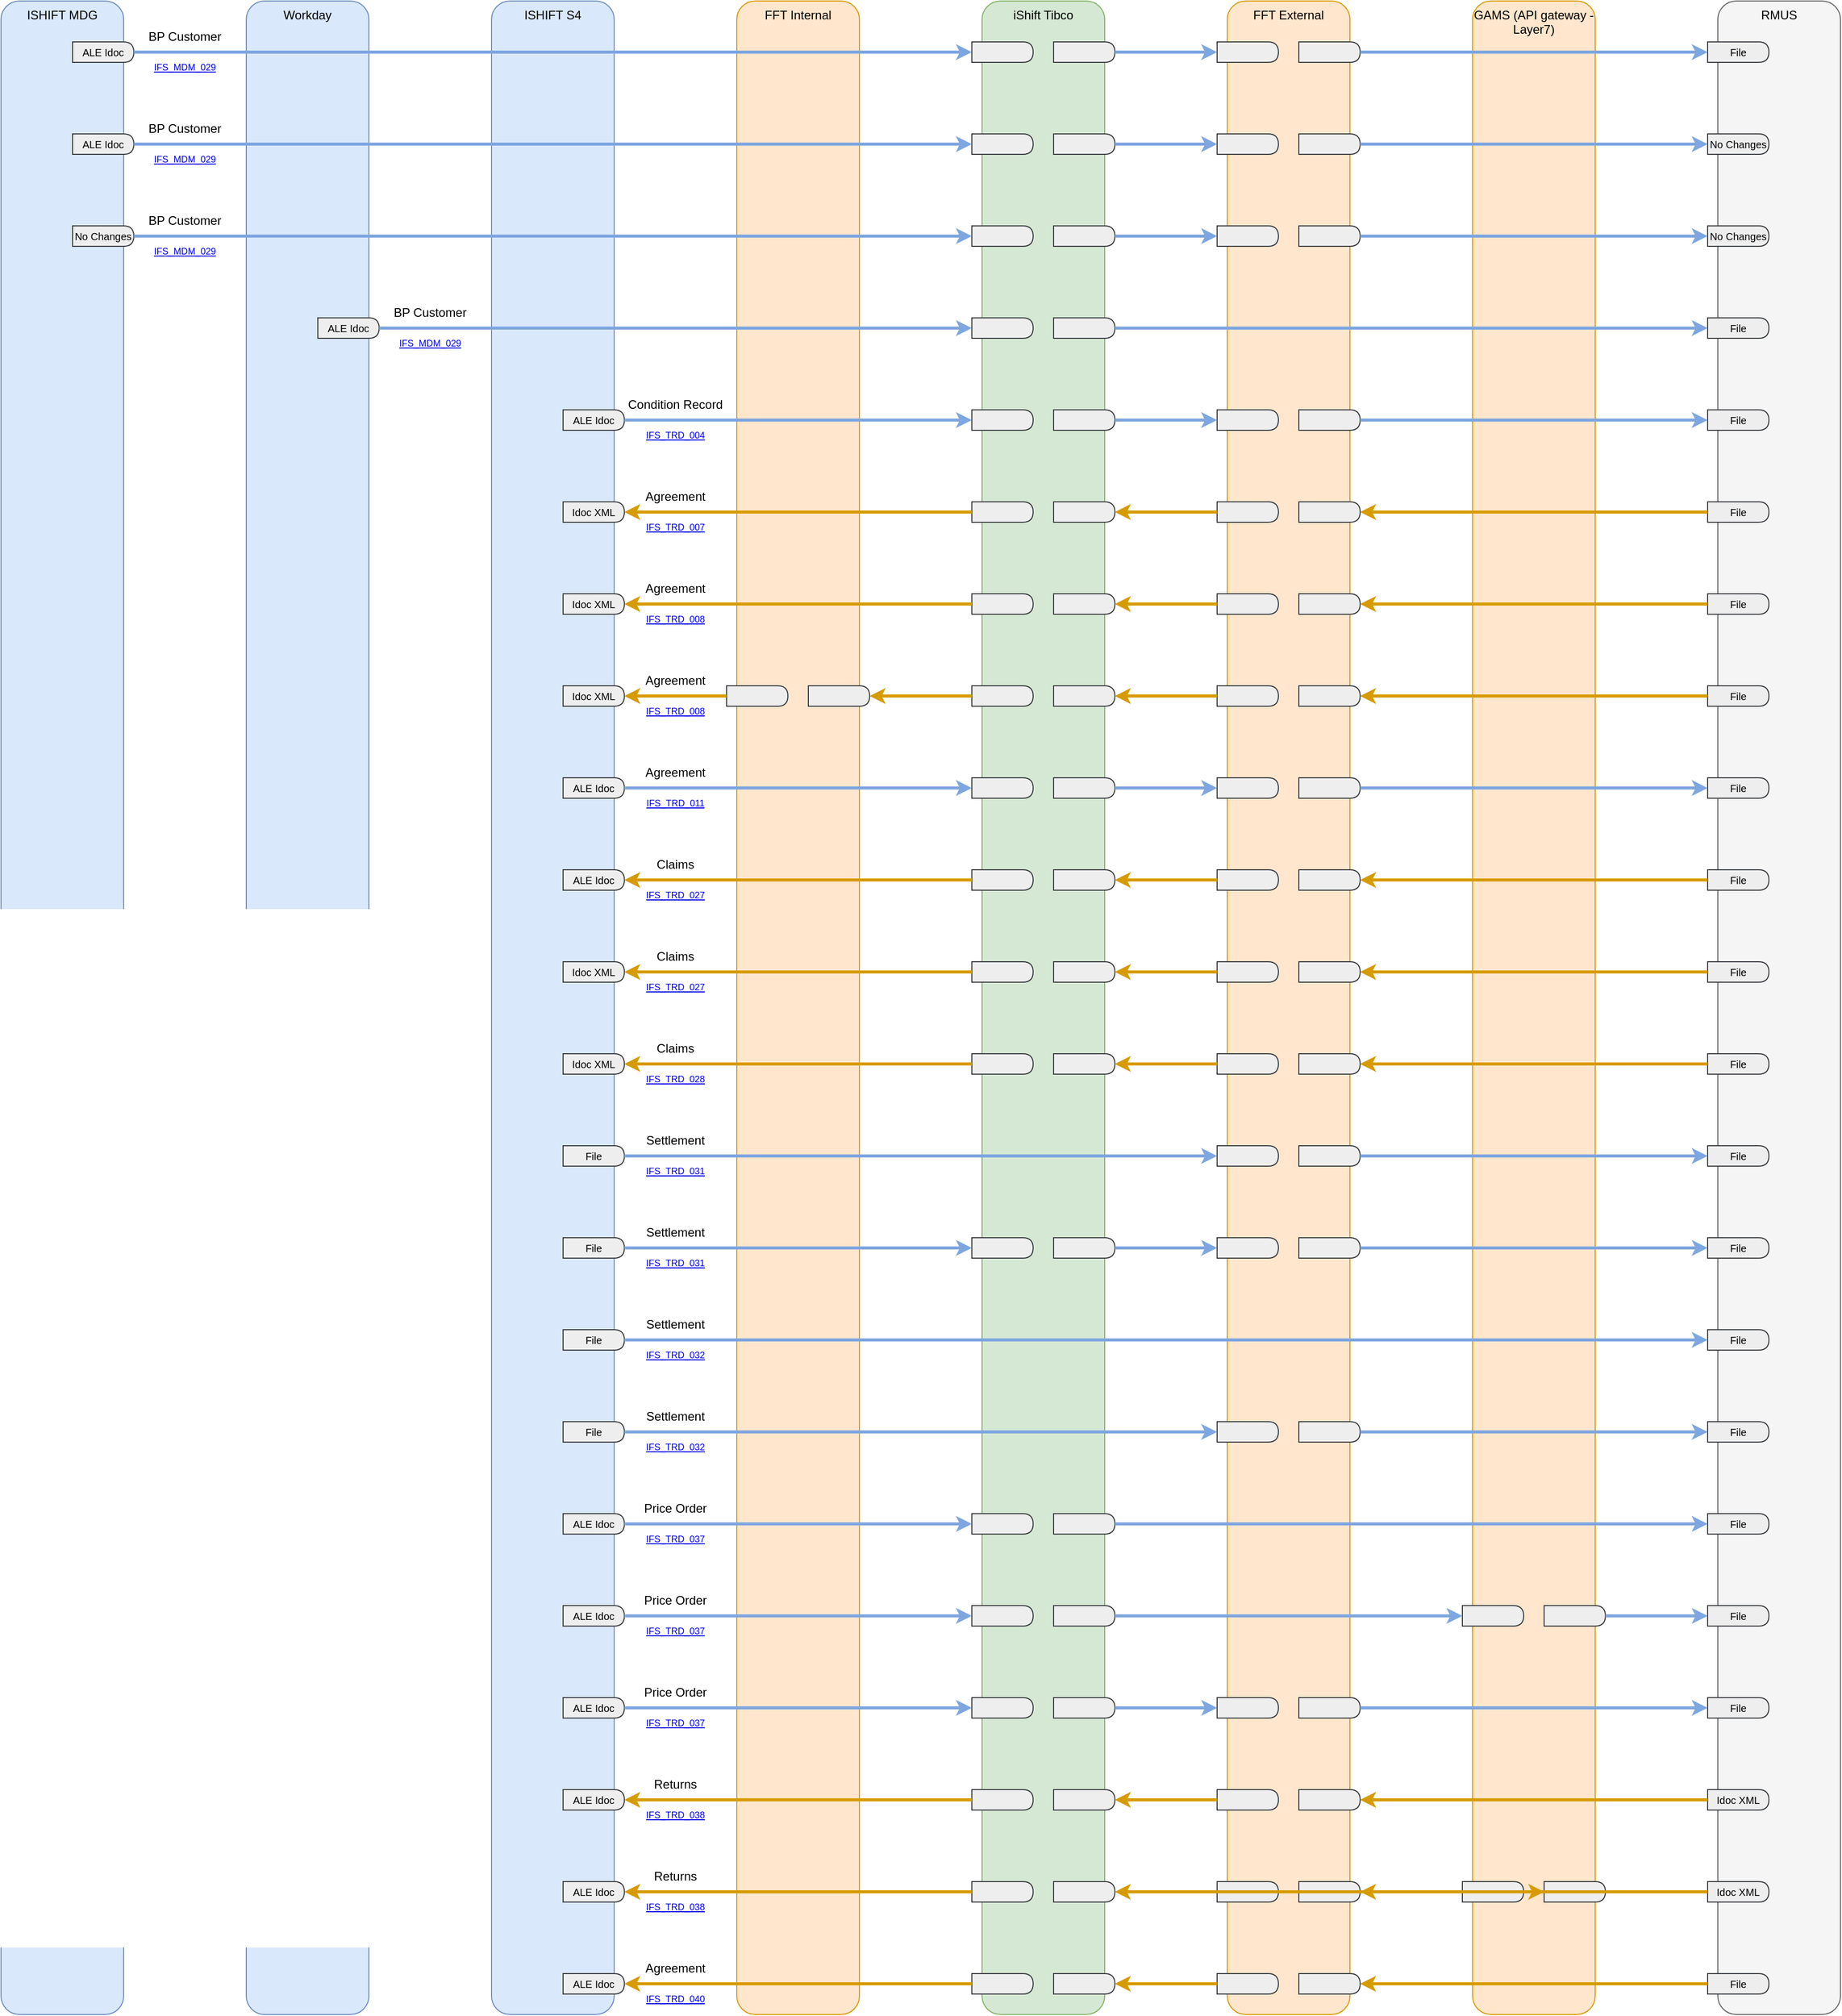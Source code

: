 <mxfile type="device" compressed="false">
    <diagram id="xI1n7PUDQ-lDr-DjmP3Y" name="Page-1">
      <mxGraphModel dx="1800" dy="1970" grid="1" gridSize="10" guides="1" tooltips="1" connect="1" arrows="1" fold="1" page="1" pageScale="1" pageWidth="1800" pageHeight="1970" math="0" shadow="0">
        <root>
          <mxCell id="0" />   
          <mxCell id="1" parent="0" />
        <mxCell id="ISHIFT MDG" value="ISHIFT MDG" style="rounded=1;whiteSpace=wrap;html=1;fillColor=#dae8fc;strokeColor=#6c8ebf;verticalAlign=top;" vertex="1" parent="1">
        <mxGeometry x="0" y="0" width="120" height="1970" as="geometry" />
    </mxCell><mxCell id="iShift Tibco" value="iShift Tibco" style="rounded=1;whiteSpace=wrap;html=1;fillColor=#d5e8d4;strokeColor=#82b366;verticalAlign=top;" vertex="1" parent="1">
        <mxGeometry x="960" y="0" width="120" height="1970" as="geometry" />
    </mxCell><mxCell id="FFT External" value="FFT External" style="rounded=1;whiteSpace=wrap;html=1;fillColor=#ffe6cc;strokeColor=#d79b00;verticalAlign=top;" vertex="1" parent="1">
        <mxGeometry x="1200" y="0" width="120" height="1970" as="geometry" />
    </mxCell><mxCell id="RMUS" value="RMUS" style="rounded=1;whiteSpace=wrap;html=1;fillColor=#f5f5f5;strokeColor=#666666;verticalAlign=top;" vertex="1" parent="1">
        <mxGeometry x="1680" y="0" width="120" height="1970" as="geometry" />
    </mxCell><mxCell id="Workday" value="Workday" style="rounded=1;whiteSpace=wrap;html=1;fillColor=#dae8fc;strokeColor=#6c8ebf;verticalAlign=top;" vertex="1" parent="1">
        <mxGeometry x="240" y="0" width="120" height="1970" as="geometry" />
    </mxCell><mxCell id="ISHIFT S4" value="ISHIFT S4" style="rounded=1;whiteSpace=wrap;html=1;fillColor=#dae8fc;strokeColor=#6c8ebf;verticalAlign=top;" vertex="1" parent="1">
        <mxGeometry x="480" y="0" width="120" height="1970" as="geometry" />
    </mxCell><mxCell id="FFT Internal" value="FFT Internal" style="rounded=1;whiteSpace=wrap;html=1;fillColor=#ffe6cc;strokeColor=#d79b00;verticalAlign=top;" vertex="1" parent="1">
        <mxGeometry x="720" y="0" width="120" height="1970" as="geometry" />
    </mxCell><mxCell id="GAMS (API gateway - Layer7)" value="GAMS (API gateway - Layer7)" style="rounded=1;whiteSpace=wrap;html=1;fillColor=#ffe6cc;strokeColor=#d79b00;verticalAlign=top;" vertex="1" parent="1">
        <mxGeometry x="1440" y="0" width="120" height="1970" as="geometry" />
    </mxCell><mxCell id="out_ISHIFT MDG_0" value="ALE Idoc" style="shape=delay;whiteSpace=wrap;html=1;fillColor=#eeeeee;strokeColor=#36393d;rotation=0;fontSize=10;" vertex="1" parent="1">
        <mxGeometry x="70" y="40" width="60" height="20" as="geometry" />
    </mxCell><mxCell id="out_iShift Tibco_0" value="" style="shape=delay;whiteSpace=wrap;html=1;fillColor=#eeeeee;strokeColor=#36393d;rotation=0;fontSize=10;" vertex="1" parent="1">
        <mxGeometry x="1030" y="40" width="60" height="20" as="geometry" />
    </mxCell><mxCell id="in_iShift Tibco_0" value="" style="shape=delay;whiteSpace=wrap;html=1;fillColor=#eeeeee;strokeColor=#36393d;rotation=0;fontSize=10;" vertex="1" parent="1">
        <mxGeometry x="950" y="40" width="60" height="20" as="geometry" />
    </mxCell><mxCell id="out_FFT External_0" value="" style="shape=delay;whiteSpace=wrap;html=1;fillColor=#eeeeee;strokeColor=#36393d;rotation=0;fontSize=10;" vertex="1" parent="1">
        <mxGeometry x="1270" y="40" width="60" height="20" as="geometry" />
    </mxCell><mxCell id="in_FFT External_0" value="" style="shape=delay;whiteSpace=wrap;html=1;fillColor=#eeeeee;strokeColor=#36393d;rotation=0;fontSize=10;" vertex="1" parent="1">
        <mxGeometry x="1190" y="40" width="60" height="20" as="geometry" />
    </mxCell><mxCell id="in_RMUS_0" value="File" style="shape=delay;whiteSpace=wrap;html=1;fillColor=#eeeeee;strokeColor=#36393d;rotation=0;fontSize=10;" vertex="1" parent="1">
        <mxGeometry x="1670" y="40" width="60" height="20" as="geometry" />
    </mxCell><mxCell id="out_ISHIFT MDG_1" value="ALE Idoc" style="shape=delay;whiteSpace=wrap;html=1;fillColor=#eeeeee;strokeColor=#36393d;rotation=0;fontSize=10;" vertex="1" parent="1">
        <mxGeometry x="70" y="130" width="60" height="20" as="geometry" />
    </mxCell><mxCell id="out_iShift Tibco_1" value="" style="shape=delay;whiteSpace=wrap;html=1;fillColor=#eeeeee;strokeColor=#36393d;rotation=0;fontSize=10;" vertex="1" parent="1">
        <mxGeometry x="1030" y="130" width="60" height="20" as="geometry" />
    </mxCell><mxCell id="in_iShift Tibco_1" value="" style="shape=delay;whiteSpace=wrap;html=1;fillColor=#eeeeee;strokeColor=#36393d;rotation=0;fontSize=10;" vertex="1" parent="1">
        <mxGeometry x="950" y="130" width="60" height="20" as="geometry" />
    </mxCell><mxCell id="out_FFT External_1" value="" style="shape=delay;whiteSpace=wrap;html=1;fillColor=#eeeeee;strokeColor=#36393d;rotation=0;fontSize=10;" vertex="1" parent="1">
        <mxGeometry x="1270" y="130" width="60" height="20" as="geometry" />
    </mxCell><mxCell id="in_FFT External_1" value="" style="shape=delay;whiteSpace=wrap;html=1;fillColor=#eeeeee;strokeColor=#36393d;rotation=0;fontSize=10;" vertex="1" parent="1">
        <mxGeometry x="1190" y="130" width="60" height="20" as="geometry" />
    </mxCell><mxCell id="in_RMUS_1" value="No Changes" style="shape=delay;whiteSpace=wrap;html=1;fillColor=#eeeeee;strokeColor=#36393d;rotation=0;fontSize=10;" vertex="1" parent="1">
        <mxGeometry x="1670" y="130" width="60" height="20" as="geometry" />
    </mxCell><mxCell id="out_ISHIFT MDG_2" value="No Changes" style="shape=delay;whiteSpace=wrap;html=1;fillColor=#eeeeee;strokeColor=#36393d;rotation=0;fontSize=10;" vertex="1" parent="1">
        <mxGeometry x="70" y="220" width="60" height="20" as="geometry" />
    </mxCell><mxCell id="out_iShift Tibco_2" value="" style="shape=delay;whiteSpace=wrap;html=1;fillColor=#eeeeee;strokeColor=#36393d;rotation=0;fontSize=10;" vertex="1" parent="1">
        <mxGeometry x="1030" y="220" width="60" height="20" as="geometry" />
    </mxCell><mxCell id="in_iShift Tibco_2" value="" style="shape=delay;whiteSpace=wrap;html=1;fillColor=#eeeeee;strokeColor=#36393d;rotation=0;fontSize=10;" vertex="1" parent="1">
        <mxGeometry x="950" y="220" width="60" height="20" as="geometry" />
    </mxCell><mxCell id="out_FFT External_2" value="" style="shape=delay;whiteSpace=wrap;html=1;fillColor=#eeeeee;strokeColor=#36393d;rotation=0;fontSize=10;" vertex="1" parent="1">
        <mxGeometry x="1270" y="220" width="60" height="20" as="geometry" />
    </mxCell><mxCell id="in_FFT External_2" value="" style="shape=delay;whiteSpace=wrap;html=1;fillColor=#eeeeee;strokeColor=#36393d;rotation=0;fontSize=10;" vertex="1" parent="1">
        <mxGeometry x="1190" y="220" width="60" height="20" as="geometry" />
    </mxCell><mxCell id="in_RMUS_2" value="No Changes" style="shape=delay;whiteSpace=wrap;html=1;fillColor=#eeeeee;strokeColor=#36393d;rotation=0;fontSize=10;" vertex="1" parent="1">
        <mxGeometry x="1670" y="220" width="60" height="20" as="geometry" />
    </mxCell><mxCell id="out_Workday_3" value="ALE Idoc" style="shape=delay;whiteSpace=wrap;html=1;fillColor=#eeeeee;strokeColor=#36393d;rotation=0;fontSize=10;" vertex="1" parent="1">
        <mxGeometry x="310" y="310" width="60" height="20" as="geometry" />
    </mxCell><mxCell id="out_iShift Tibco_3" value="" style="shape=delay;whiteSpace=wrap;html=1;fillColor=#eeeeee;strokeColor=#36393d;rotation=0;fontSize=10;" vertex="1" parent="1">
        <mxGeometry x="1030" y="310" width="60" height="20" as="geometry" />
    </mxCell><mxCell id="in_iShift Tibco_3" value="" style="shape=delay;whiteSpace=wrap;html=1;fillColor=#eeeeee;strokeColor=#36393d;rotation=0;fontSize=10;" vertex="1" parent="1">
        <mxGeometry x="950" y="310" width="60" height="20" as="geometry" />
    </mxCell><mxCell id="in_RMUS_3" value="File" style="shape=delay;whiteSpace=wrap;html=1;fillColor=#eeeeee;strokeColor=#36393d;rotation=0;fontSize=10;" vertex="1" parent="1">
        <mxGeometry x="1670" y="310" width="60" height="20" as="geometry" />
    </mxCell><mxCell id="out_ISHIFT S4_4" value="ALE Idoc" style="shape=delay;whiteSpace=wrap;html=1;fillColor=#eeeeee;strokeColor=#36393d;rotation=0;fontSize=10;" vertex="1" parent="1">
        <mxGeometry x="550" y="400" width="60" height="20" as="geometry" />
    </mxCell><mxCell id="out_iShift Tibco_4" value="" style="shape=delay;whiteSpace=wrap;html=1;fillColor=#eeeeee;strokeColor=#36393d;rotation=0;fontSize=10;" vertex="1" parent="1">
        <mxGeometry x="1030" y="400" width="60" height="20" as="geometry" />
    </mxCell><mxCell id="in_iShift Tibco_4" value="" style="shape=delay;whiteSpace=wrap;html=1;fillColor=#eeeeee;strokeColor=#36393d;rotation=0;fontSize=10;" vertex="1" parent="1">
        <mxGeometry x="950" y="400" width="60" height="20" as="geometry" />
    </mxCell><mxCell id="out_FFT External_4" value="" style="shape=delay;whiteSpace=wrap;html=1;fillColor=#eeeeee;strokeColor=#36393d;rotation=0;fontSize=10;" vertex="1" parent="1">
        <mxGeometry x="1270" y="400" width="60" height="20" as="geometry" />
    </mxCell><mxCell id="in_FFT External_4" value="" style="shape=delay;whiteSpace=wrap;html=1;fillColor=#eeeeee;strokeColor=#36393d;rotation=0;fontSize=10;" vertex="1" parent="1">
        <mxGeometry x="1190" y="400" width="60" height="20" as="geometry" />
    </mxCell><mxCell id="in_RMUS_4" value="File" style="shape=delay;whiteSpace=wrap;html=1;fillColor=#eeeeee;strokeColor=#36393d;rotation=0;fontSize=10;" vertex="1" parent="1">
        <mxGeometry x="1670" y="400" width="60" height="20" as="geometry" />
    </mxCell><mxCell id="out_ISHIFT S4_5" value="Idoc XML" style="shape=delay;whiteSpace=wrap;html=1;fillColor=#eeeeee;strokeColor=#36393d;rotation=0;fontSize=10;" vertex="1" parent="1">
        <mxGeometry x="550" y="490" width="60" height="20" as="geometry" />
    </mxCell><mxCell id="out_iShift Tibco_5" value="" style="shape=delay;whiteSpace=wrap;html=1;fillColor=#eeeeee;strokeColor=#36393d;rotation=0;fontSize=10;" vertex="1" parent="1">
        <mxGeometry x="1030" y="490" width="60" height="20" as="geometry" />
    </mxCell><mxCell id="in_iShift Tibco_5" value="" style="shape=delay;whiteSpace=wrap;html=1;fillColor=#eeeeee;strokeColor=#36393d;rotation=0;fontSize=10;" vertex="1" parent="1">
        <mxGeometry x="950" y="490" width="60" height="20" as="geometry" />
    </mxCell><mxCell id="out_FFT External_5" value="" style="shape=delay;whiteSpace=wrap;html=1;fillColor=#eeeeee;strokeColor=#36393d;rotation=0;fontSize=10;" vertex="1" parent="1">
        <mxGeometry x="1270" y="490" width="60" height="20" as="geometry" />
    </mxCell><mxCell id="in_FFT External_5" value="" style="shape=delay;whiteSpace=wrap;html=1;fillColor=#eeeeee;strokeColor=#36393d;rotation=0;fontSize=10;" vertex="1" parent="1">
        <mxGeometry x="1190" y="490" width="60" height="20" as="geometry" />
    </mxCell><mxCell id="in_RMUS_5" value="File" style="shape=delay;whiteSpace=wrap;html=1;fillColor=#eeeeee;strokeColor=#36393d;rotation=0;fontSize=10;" vertex="1" parent="1">
        <mxGeometry x="1670" y="490" width="60" height="20" as="geometry" />
    </mxCell><mxCell id="out_ISHIFT S4_6" value="Idoc XML" style="shape=delay;whiteSpace=wrap;html=1;fillColor=#eeeeee;strokeColor=#36393d;rotation=0;fontSize=10;" vertex="1" parent="1">
        <mxGeometry x="550" y="580" width="60" height="20" as="geometry" />
    </mxCell><mxCell id="out_iShift Tibco_6" value="" style="shape=delay;whiteSpace=wrap;html=1;fillColor=#eeeeee;strokeColor=#36393d;rotation=0;fontSize=10;" vertex="1" parent="1">
        <mxGeometry x="1030" y="580" width="60" height="20" as="geometry" />
    </mxCell><mxCell id="in_iShift Tibco_6" value="" style="shape=delay;whiteSpace=wrap;html=1;fillColor=#eeeeee;strokeColor=#36393d;rotation=0;fontSize=10;" vertex="1" parent="1">
        <mxGeometry x="950" y="580" width="60" height="20" as="geometry" />
    </mxCell><mxCell id="out_FFT External_6" value="" style="shape=delay;whiteSpace=wrap;html=1;fillColor=#eeeeee;strokeColor=#36393d;rotation=0;fontSize=10;" vertex="1" parent="1">
        <mxGeometry x="1270" y="580" width="60" height="20" as="geometry" />
    </mxCell><mxCell id="in_FFT External_6" value="" style="shape=delay;whiteSpace=wrap;html=1;fillColor=#eeeeee;strokeColor=#36393d;rotation=0;fontSize=10;" vertex="1" parent="1">
        <mxGeometry x="1190" y="580" width="60" height="20" as="geometry" />
    </mxCell><mxCell id="in_RMUS_6" value="File" style="shape=delay;whiteSpace=wrap;html=1;fillColor=#eeeeee;strokeColor=#36393d;rotation=0;fontSize=10;" vertex="1" parent="1">
        <mxGeometry x="1670" y="580" width="60" height="20" as="geometry" />
    </mxCell><mxCell id="out_ISHIFT S4_7" value="Idoc XML" style="shape=delay;whiteSpace=wrap;html=1;fillColor=#eeeeee;strokeColor=#36393d;rotation=0;fontSize=10;" vertex="1" parent="1">
        <mxGeometry x="550" y="670" width="60" height="20" as="geometry" />
    </mxCell><mxCell id="out_FFT Internal_7" value="" style="shape=delay;whiteSpace=wrap;html=1;fillColor=#eeeeee;strokeColor=#36393d;rotation=0;fontSize=10;" vertex="1" parent="1">
        <mxGeometry x="790" y="670" width="60" height="20" as="geometry" />
    </mxCell><mxCell id="in_FFT Internal_7" value="" style="shape=delay;whiteSpace=wrap;html=1;fillColor=#eeeeee;strokeColor=#36393d;rotation=0;fontSize=10;" vertex="1" parent="1">
        <mxGeometry x="710" y="670" width="60" height="20" as="geometry" />
    </mxCell><mxCell id="out_iShift Tibco_7" value="" style="shape=delay;whiteSpace=wrap;html=1;fillColor=#eeeeee;strokeColor=#36393d;rotation=0;fontSize=10;" vertex="1" parent="1">
        <mxGeometry x="1030" y="670" width="60" height="20" as="geometry" />
    </mxCell><mxCell id="in_iShift Tibco_7" value="" style="shape=delay;whiteSpace=wrap;html=1;fillColor=#eeeeee;strokeColor=#36393d;rotation=0;fontSize=10;" vertex="1" parent="1">
        <mxGeometry x="950" y="670" width="60" height="20" as="geometry" />
    </mxCell><mxCell id="out_FFT External_7" value="" style="shape=delay;whiteSpace=wrap;html=1;fillColor=#eeeeee;strokeColor=#36393d;rotation=0;fontSize=10;" vertex="1" parent="1">
        <mxGeometry x="1270" y="670" width="60" height="20" as="geometry" />
    </mxCell><mxCell id="in_FFT External_7" value="" style="shape=delay;whiteSpace=wrap;html=1;fillColor=#eeeeee;strokeColor=#36393d;rotation=0;fontSize=10;" vertex="1" parent="1">
        <mxGeometry x="1190" y="670" width="60" height="20" as="geometry" />
    </mxCell><mxCell id="in_RMUS_7" value="File" style="shape=delay;whiteSpace=wrap;html=1;fillColor=#eeeeee;strokeColor=#36393d;rotation=0;fontSize=10;" vertex="1" parent="1">
        <mxGeometry x="1670" y="670" width="60" height="20" as="geometry" />
    </mxCell><mxCell id="out_ISHIFT S4_8" value="ALE Idoc" style="shape=delay;whiteSpace=wrap;html=1;fillColor=#eeeeee;strokeColor=#36393d;rotation=0;fontSize=10;" vertex="1" parent="1">
        <mxGeometry x="550" y="760" width="60" height="20" as="geometry" />
    </mxCell><mxCell id="out_iShift Tibco_8" value="" style="shape=delay;whiteSpace=wrap;html=1;fillColor=#eeeeee;strokeColor=#36393d;rotation=0;fontSize=10;" vertex="1" parent="1">
        <mxGeometry x="1030" y="760" width="60" height="20" as="geometry" />
    </mxCell><mxCell id="in_iShift Tibco_8" value="" style="shape=delay;whiteSpace=wrap;html=1;fillColor=#eeeeee;strokeColor=#36393d;rotation=0;fontSize=10;" vertex="1" parent="1">
        <mxGeometry x="950" y="760" width="60" height="20" as="geometry" />
    </mxCell><mxCell id="out_FFT External_8" value="" style="shape=delay;whiteSpace=wrap;html=1;fillColor=#eeeeee;strokeColor=#36393d;rotation=0;fontSize=10;" vertex="1" parent="1">
        <mxGeometry x="1270" y="760" width="60" height="20" as="geometry" />
    </mxCell><mxCell id="in_FFT External_8" value="" style="shape=delay;whiteSpace=wrap;html=1;fillColor=#eeeeee;strokeColor=#36393d;rotation=0;fontSize=10;" vertex="1" parent="1">
        <mxGeometry x="1190" y="760" width="60" height="20" as="geometry" />
    </mxCell><mxCell id="in_RMUS_8" value="File" style="shape=delay;whiteSpace=wrap;html=1;fillColor=#eeeeee;strokeColor=#36393d;rotation=0;fontSize=10;" vertex="1" parent="1">
        <mxGeometry x="1670" y="760" width="60" height="20" as="geometry" />
    </mxCell><mxCell id="out_ISHIFT S4_9" value="ALE Idoc" style="shape=delay;whiteSpace=wrap;html=1;fillColor=#eeeeee;strokeColor=#36393d;rotation=0;fontSize=10;" vertex="1" parent="1">
        <mxGeometry x="550" y="850" width="60" height="20" as="geometry" />
    </mxCell><mxCell id="out_iShift Tibco_9" value="" style="shape=delay;whiteSpace=wrap;html=1;fillColor=#eeeeee;strokeColor=#36393d;rotation=0;fontSize=10;" vertex="1" parent="1">
        <mxGeometry x="1030" y="850" width="60" height="20" as="geometry" />
    </mxCell><mxCell id="in_iShift Tibco_9" value="" style="shape=delay;whiteSpace=wrap;html=1;fillColor=#eeeeee;strokeColor=#36393d;rotation=0;fontSize=10;" vertex="1" parent="1">
        <mxGeometry x="950" y="850" width="60" height="20" as="geometry" />
    </mxCell><mxCell id="out_FFT External_9" value="" style="shape=delay;whiteSpace=wrap;html=1;fillColor=#eeeeee;strokeColor=#36393d;rotation=0;fontSize=10;" vertex="1" parent="1">
        <mxGeometry x="1270" y="850" width="60" height="20" as="geometry" />
    </mxCell><mxCell id="in_FFT External_9" value="" style="shape=delay;whiteSpace=wrap;html=1;fillColor=#eeeeee;strokeColor=#36393d;rotation=0;fontSize=10;" vertex="1" parent="1">
        <mxGeometry x="1190" y="850" width="60" height="20" as="geometry" />
    </mxCell><mxCell id="in_RMUS_9" value="File" style="shape=delay;whiteSpace=wrap;html=1;fillColor=#eeeeee;strokeColor=#36393d;rotation=0;fontSize=10;" vertex="1" parent="1">
        <mxGeometry x="1670" y="850" width="60" height="20" as="geometry" />
    </mxCell><mxCell id="out_ISHIFT S4_10" value="Idoc XML" style="shape=delay;whiteSpace=wrap;html=1;fillColor=#eeeeee;strokeColor=#36393d;rotation=0;fontSize=10;" vertex="1" parent="1">
        <mxGeometry x="550" y="940" width="60" height="20" as="geometry" />
    </mxCell><mxCell id="out_iShift Tibco_10" value="" style="shape=delay;whiteSpace=wrap;html=1;fillColor=#eeeeee;strokeColor=#36393d;rotation=0;fontSize=10;" vertex="1" parent="1">
        <mxGeometry x="1030" y="940" width="60" height="20" as="geometry" />
    </mxCell><mxCell id="in_iShift Tibco_10" value="" style="shape=delay;whiteSpace=wrap;html=1;fillColor=#eeeeee;strokeColor=#36393d;rotation=0;fontSize=10;" vertex="1" parent="1">
        <mxGeometry x="950" y="940" width="60" height="20" as="geometry" />
    </mxCell><mxCell id="out_FFT External_10" value="" style="shape=delay;whiteSpace=wrap;html=1;fillColor=#eeeeee;strokeColor=#36393d;rotation=0;fontSize=10;" vertex="1" parent="1">
        <mxGeometry x="1270" y="940" width="60" height="20" as="geometry" />
    </mxCell><mxCell id="in_FFT External_10" value="" style="shape=delay;whiteSpace=wrap;html=1;fillColor=#eeeeee;strokeColor=#36393d;rotation=0;fontSize=10;" vertex="1" parent="1">
        <mxGeometry x="1190" y="940" width="60" height="20" as="geometry" />
    </mxCell><mxCell id="in_RMUS_10" value="File" style="shape=delay;whiteSpace=wrap;html=1;fillColor=#eeeeee;strokeColor=#36393d;rotation=0;fontSize=10;" vertex="1" parent="1">
        <mxGeometry x="1670" y="940" width="60" height="20" as="geometry" />
    </mxCell><mxCell id="out_ISHIFT S4_11" value="Idoc XML" style="shape=delay;whiteSpace=wrap;html=1;fillColor=#eeeeee;strokeColor=#36393d;rotation=0;fontSize=10;" vertex="1" parent="1">
        <mxGeometry x="550" y="1030" width="60" height="20" as="geometry" />
    </mxCell><mxCell id="out_iShift Tibco_11" value="" style="shape=delay;whiteSpace=wrap;html=1;fillColor=#eeeeee;strokeColor=#36393d;rotation=0;fontSize=10;" vertex="1" parent="1">
        <mxGeometry x="1030" y="1030" width="60" height="20" as="geometry" />
    </mxCell><mxCell id="in_iShift Tibco_11" value="" style="shape=delay;whiteSpace=wrap;html=1;fillColor=#eeeeee;strokeColor=#36393d;rotation=0;fontSize=10;" vertex="1" parent="1">
        <mxGeometry x="950" y="1030" width="60" height="20" as="geometry" />
    </mxCell><mxCell id="out_FFT External_11" value="" style="shape=delay;whiteSpace=wrap;html=1;fillColor=#eeeeee;strokeColor=#36393d;rotation=0;fontSize=10;" vertex="1" parent="1">
        <mxGeometry x="1270" y="1030" width="60" height="20" as="geometry" />
    </mxCell><mxCell id="in_FFT External_11" value="" style="shape=delay;whiteSpace=wrap;html=1;fillColor=#eeeeee;strokeColor=#36393d;rotation=0;fontSize=10;" vertex="1" parent="1">
        <mxGeometry x="1190" y="1030" width="60" height="20" as="geometry" />
    </mxCell><mxCell id="in_RMUS_11" value="File" style="shape=delay;whiteSpace=wrap;html=1;fillColor=#eeeeee;strokeColor=#36393d;rotation=0;fontSize=10;" vertex="1" parent="1">
        <mxGeometry x="1670" y="1030" width="60" height="20" as="geometry" />
    </mxCell><mxCell id="out_ISHIFT S4_12" value="File" style="shape=delay;whiteSpace=wrap;html=1;fillColor=#eeeeee;strokeColor=#36393d;rotation=0;fontSize=10;" vertex="1" parent="1">
        <mxGeometry x="550" y="1120" width="60" height="20" as="geometry" />
    </mxCell><mxCell id="out_FFT External_12" value="" style="shape=delay;whiteSpace=wrap;html=1;fillColor=#eeeeee;strokeColor=#36393d;rotation=0;fontSize=10;" vertex="1" parent="1">
        <mxGeometry x="1270" y="1120" width="60" height="20" as="geometry" />
    </mxCell><mxCell id="in_FFT External_12" value="" style="shape=delay;whiteSpace=wrap;html=1;fillColor=#eeeeee;strokeColor=#36393d;rotation=0;fontSize=10;" vertex="1" parent="1">
        <mxGeometry x="1190" y="1120" width="60" height="20" as="geometry" />
    </mxCell><mxCell id="in_RMUS_12" value="File" style="shape=delay;whiteSpace=wrap;html=1;fillColor=#eeeeee;strokeColor=#36393d;rotation=0;fontSize=10;" vertex="1" parent="1">
        <mxGeometry x="1670" y="1120" width="60" height="20" as="geometry" />
    </mxCell><mxCell id="out_ISHIFT S4_13" value="File" style="shape=delay;whiteSpace=wrap;html=1;fillColor=#eeeeee;strokeColor=#36393d;rotation=0;fontSize=10;" vertex="1" parent="1">
        <mxGeometry x="550" y="1210" width="60" height="20" as="geometry" />
    </mxCell><mxCell id="out_iShift Tibco_13" value="" style="shape=delay;whiteSpace=wrap;html=1;fillColor=#eeeeee;strokeColor=#36393d;rotation=0;fontSize=10;" vertex="1" parent="1">
        <mxGeometry x="1030" y="1210" width="60" height="20" as="geometry" />
    </mxCell><mxCell id="in_iShift Tibco_13" value="" style="shape=delay;whiteSpace=wrap;html=1;fillColor=#eeeeee;strokeColor=#36393d;rotation=0;fontSize=10;" vertex="1" parent="1">
        <mxGeometry x="950" y="1210" width="60" height="20" as="geometry" />
    </mxCell><mxCell id="out_FFT External_13" value="" style="shape=delay;whiteSpace=wrap;html=1;fillColor=#eeeeee;strokeColor=#36393d;rotation=0;fontSize=10;" vertex="1" parent="1">
        <mxGeometry x="1270" y="1210" width="60" height="20" as="geometry" />
    </mxCell><mxCell id="in_FFT External_13" value="" style="shape=delay;whiteSpace=wrap;html=1;fillColor=#eeeeee;strokeColor=#36393d;rotation=0;fontSize=10;" vertex="1" parent="1">
        <mxGeometry x="1190" y="1210" width="60" height="20" as="geometry" />
    </mxCell><mxCell id="in_RMUS_13" value="File" style="shape=delay;whiteSpace=wrap;html=1;fillColor=#eeeeee;strokeColor=#36393d;rotation=0;fontSize=10;" vertex="1" parent="1">
        <mxGeometry x="1670" y="1210" width="60" height="20" as="geometry" />
    </mxCell><mxCell id="out_ISHIFT S4_14" value="File" style="shape=delay;whiteSpace=wrap;html=1;fillColor=#eeeeee;strokeColor=#36393d;rotation=0;fontSize=10;" vertex="1" parent="1">
        <mxGeometry x="550" y="1300" width="60" height="20" as="geometry" />
    </mxCell><mxCell id="in_RMUS_14" value="File" style="shape=delay;whiteSpace=wrap;html=1;fillColor=#eeeeee;strokeColor=#36393d;rotation=0;fontSize=10;" vertex="1" parent="1">
        <mxGeometry x="1670" y="1300" width="60" height="20" as="geometry" />
    </mxCell><mxCell id="out_ISHIFT S4_15" value="File" style="shape=delay;whiteSpace=wrap;html=1;fillColor=#eeeeee;strokeColor=#36393d;rotation=0;fontSize=10;" vertex="1" parent="1">
        <mxGeometry x="550" y="1390" width="60" height="20" as="geometry" />
    </mxCell><mxCell id="out_FFT External_15" value="" style="shape=delay;whiteSpace=wrap;html=1;fillColor=#eeeeee;strokeColor=#36393d;rotation=0;fontSize=10;" vertex="1" parent="1">
        <mxGeometry x="1270" y="1390" width="60" height="20" as="geometry" />
    </mxCell><mxCell id="in_FFT External_15" value="" style="shape=delay;whiteSpace=wrap;html=1;fillColor=#eeeeee;strokeColor=#36393d;rotation=0;fontSize=10;" vertex="1" parent="1">
        <mxGeometry x="1190" y="1390" width="60" height="20" as="geometry" />
    </mxCell><mxCell id="in_RMUS_15" value="File" style="shape=delay;whiteSpace=wrap;html=1;fillColor=#eeeeee;strokeColor=#36393d;rotation=0;fontSize=10;" vertex="1" parent="1">
        <mxGeometry x="1670" y="1390" width="60" height="20" as="geometry" />
    </mxCell><mxCell id="out_ISHIFT S4_16" value="ALE Idoc" style="shape=delay;whiteSpace=wrap;html=1;fillColor=#eeeeee;strokeColor=#36393d;rotation=0;fontSize=10;" vertex="1" parent="1">
        <mxGeometry x="550" y="1480" width="60" height="20" as="geometry" />
    </mxCell><mxCell id="out_iShift Tibco_16" value="" style="shape=delay;whiteSpace=wrap;html=1;fillColor=#eeeeee;strokeColor=#36393d;rotation=0;fontSize=10;" vertex="1" parent="1">
        <mxGeometry x="1030" y="1480" width="60" height="20" as="geometry" />
    </mxCell><mxCell id="in_iShift Tibco_16" value="" style="shape=delay;whiteSpace=wrap;html=1;fillColor=#eeeeee;strokeColor=#36393d;rotation=0;fontSize=10;" vertex="1" parent="1">
        <mxGeometry x="950" y="1480" width="60" height="20" as="geometry" />
    </mxCell><mxCell id="in_RMUS_16" value="File" style="shape=delay;whiteSpace=wrap;html=1;fillColor=#eeeeee;strokeColor=#36393d;rotation=0;fontSize=10;" vertex="1" parent="1">
        <mxGeometry x="1670" y="1480" width="60" height="20" as="geometry" />
    </mxCell><mxCell id="out_ISHIFT S4_17" value="ALE Idoc" style="shape=delay;whiteSpace=wrap;html=1;fillColor=#eeeeee;strokeColor=#36393d;rotation=0;fontSize=10;" vertex="1" parent="1">
        <mxGeometry x="550" y="1570" width="60" height="20" as="geometry" />
    </mxCell><mxCell id="out_iShift Tibco_17" value="" style="shape=delay;whiteSpace=wrap;html=1;fillColor=#eeeeee;strokeColor=#36393d;rotation=0;fontSize=10;" vertex="1" parent="1">
        <mxGeometry x="1030" y="1570" width="60" height="20" as="geometry" />
    </mxCell><mxCell id="in_iShift Tibco_17" value="" style="shape=delay;whiteSpace=wrap;html=1;fillColor=#eeeeee;strokeColor=#36393d;rotation=0;fontSize=10;" vertex="1" parent="1">
        <mxGeometry x="950" y="1570" width="60" height="20" as="geometry" />
    </mxCell><mxCell id="out_GAMS (API gateway - Layer7)_17" value="" style="shape=delay;whiteSpace=wrap;html=1;fillColor=#eeeeee;strokeColor=#36393d;rotation=0;fontSize=10;" vertex="1" parent="1">
        <mxGeometry x="1510" y="1570" width="60" height="20" as="geometry" />
    </mxCell><mxCell id="in_GAMS (API gateway - Layer7)_17" value="" style="shape=delay;whiteSpace=wrap;html=1;fillColor=#eeeeee;strokeColor=#36393d;rotation=0;fontSize=10;" vertex="1" parent="1">
        <mxGeometry x="1430" y="1570" width="60" height="20" as="geometry" />
    </mxCell><mxCell id="in_RMUS_17" value="File" style="shape=delay;whiteSpace=wrap;html=1;fillColor=#eeeeee;strokeColor=#36393d;rotation=0;fontSize=10;" vertex="1" parent="1">
        <mxGeometry x="1670" y="1570" width="60" height="20" as="geometry" />
    </mxCell><mxCell id="out_ISHIFT S4_18" value="ALE Idoc" style="shape=delay;whiteSpace=wrap;html=1;fillColor=#eeeeee;strokeColor=#36393d;rotation=0;fontSize=10;" vertex="1" parent="1">
        <mxGeometry x="550" y="1660" width="60" height="20" as="geometry" />
    </mxCell><mxCell id="out_iShift Tibco_18" value="" style="shape=delay;whiteSpace=wrap;html=1;fillColor=#eeeeee;strokeColor=#36393d;rotation=0;fontSize=10;" vertex="1" parent="1">
        <mxGeometry x="1030" y="1660" width="60" height="20" as="geometry" />
    </mxCell><mxCell id="in_iShift Tibco_18" value="" style="shape=delay;whiteSpace=wrap;html=1;fillColor=#eeeeee;strokeColor=#36393d;rotation=0;fontSize=10;" vertex="1" parent="1">
        <mxGeometry x="950" y="1660" width="60" height="20" as="geometry" />
    </mxCell><mxCell id="out_FFT External_18" value="" style="shape=delay;whiteSpace=wrap;html=1;fillColor=#eeeeee;strokeColor=#36393d;rotation=0;fontSize=10;" vertex="1" parent="1">
        <mxGeometry x="1270" y="1660" width="60" height="20" as="geometry" />
    </mxCell><mxCell id="in_FFT External_18" value="" style="shape=delay;whiteSpace=wrap;html=1;fillColor=#eeeeee;strokeColor=#36393d;rotation=0;fontSize=10;" vertex="1" parent="1">
        <mxGeometry x="1190" y="1660" width="60" height="20" as="geometry" />
    </mxCell><mxCell id="in_RMUS_18" value="File" style="shape=delay;whiteSpace=wrap;html=1;fillColor=#eeeeee;strokeColor=#36393d;rotation=0;fontSize=10;" vertex="1" parent="1">
        <mxGeometry x="1670" y="1660" width="60" height="20" as="geometry" />
    </mxCell><mxCell id="out_ISHIFT S4_19" value="ALE Idoc" style="shape=delay;whiteSpace=wrap;html=1;fillColor=#eeeeee;strokeColor=#36393d;rotation=0;fontSize=10;" vertex="1" parent="1">
        <mxGeometry x="550" y="1750" width="60" height="20" as="geometry" />
    </mxCell><mxCell id="out_iShift Tibco_19" value="" style="shape=delay;whiteSpace=wrap;html=1;fillColor=#eeeeee;strokeColor=#36393d;rotation=0;fontSize=10;" vertex="1" parent="1">
        <mxGeometry x="1030" y="1750" width="60" height="20" as="geometry" />
    </mxCell><mxCell id="in_iShift Tibco_19" value="" style="shape=delay;whiteSpace=wrap;html=1;fillColor=#eeeeee;strokeColor=#36393d;rotation=0;fontSize=10;" vertex="1" parent="1">
        <mxGeometry x="950" y="1750" width="60" height="20" as="geometry" />
    </mxCell><mxCell id="out_FFT External_19" value="" style="shape=delay;whiteSpace=wrap;html=1;fillColor=#eeeeee;strokeColor=#36393d;rotation=0;fontSize=10;" vertex="1" parent="1">
        <mxGeometry x="1270" y="1750" width="60" height="20" as="geometry" />
    </mxCell><mxCell id="in_FFT External_19" value="" style="shape=delay;whiteSpace=wrap;html=1;fillColor=#eeeeee;strokeColor=#36393d;rotation=0;fontSize=10;" vertex="1" parent="1">
        <mxGeometry x="1190" y="1750" width="60" height="20" as="geometry" />
    </mxCell><mxCell id="in_RMUS_19" value="Idoc XML" style="shape=delay;whiteSpace=wrap;html=1;fillColor=#eeeeee;strokeColor=#36393d;rotation=0;fontSize=10;" vertex="1" parent="1">
        <mxGeometry x="1670" y="1750" width="60" height="20" as="geometry" />
    </mxCell><mxCell id="out_ISHIFT S4_20" value="ALE Idoc" style="shape=delay;whiteSpace=wrap;html=1;fillColor=#eeeeee;strokeColor=#36393d;rotation=0;fontSize=10;" vertex="1" parent="1">
        <mxGeometry x="550" y="1840" width="60" height="20" as="geometry" />
    </mxCell><mxCell id="out_iShift Tibco_20" value="" style="shape=delay;whiteSpace=wrap;html=1;fillColor=#eeeeee;strokeColor=#36393d;rotation=0;fontSize=10;" vertex="1" parent="1">
        <mxGeometry x="1030" y="1840" width="60" height="20" as="geometry" />
    </mxCell><mxCell id="in_iShift Tibco_20" value="" style="shape=delay;whiteSpace=wrap;html=1;fillColor=#eeeeee;strokeColor=#36393d;rotation=0;fontSize=10;" vertex="1" parent="1">
        <mxGeometry x="950" y="1840" width="60" height="20" as="geometry" />
    </mxCell><mxCell id="out_GAMS (API gateway - Layer7)_20" value="" style="shape=delay;whiteSpace=wrap;html=1;fillColor=#eeeeee;strokeColor=#36393d;rotation=0;fontSize=10;" vertex="1" parent="1">
        <mxGeometry x="1510" y="1840" width="60" height="20" as="geometry" />
    </mxCell><mxCell id="in_GAMS (API gateway - Layer7)_20" value="" style="shape=delay;whiteSpace=wrap;html=1;fillColor=#eeeeee;strokeColor=#36393d;rotation=0;fontSize=10;" vertex="1" parent="1">
        <mxGeometry x="1430" y="1840" width="60" height="20" as="geometry" />
    </mxCell><mxCell id="out_FFT External_20" value="" style="shape=delay;whiteSpace=wrap;html=1;fillColor=#eeeeee;strokeColor=#36393d;rotation=0;fontSize=10;" vertex="1" parent="1">
        <mxGeometry x="1270" y="1840" width="60" height="20" as="geometry" />
    </mxCell><mxCell id="in_FFT External_20" value="" style="shape=delay;whiteSpace=wrap;html=1;fillColor=#eeeeee;strokeColor=#36393d;rotation=0;fontSize=10;" vertex="1" parent="1">
        <mxGeometry x="1190" y="1840" width="60" height="20" as="geometry" />
    </mxCell><mxCell id="in_RMUS_20" value="Idoc XML" style="shape=delay;whiteSpace=wrap;html=1;fillColor=#eeeeee;strokeColor=#36393d;rotation=0;fontSize=10;" vertex="1" parent="1">
        <mxGeometry x="1670" y="1840" width="60" height="20" as="geometry" />
    </mxCell><mxCell id="out_ISHIFT S4_21" value="ALE Idoc" style="shape=delay;whiteSpace=wrap;html=1;fillColor=#eeeeee;strokeColor=#36393d;rotation=0;fontSize=10;" vertex="1" parent="1">
        <mxGeometry x="550" y="1930" width="60" height="20" as="geometry" />
    </mxCell><mxCell id="out_iShift Tibco_21" value="" style="shape=delay;whiteSpace=wrap;html=1;fillColor=#eeeeee;strokeColor=#36393d;rotation=0;fontSize=10;" vertex="1" parent="1">
        <mxGeometry x="1030" y="1930" width="60" height="20" as="geometry" />
    </mxCell><mxCell id="in_iShift Tibco_21" value="" style="shape=delay;whiteSpace=wrap;html=1;fillColor=#eeeeee;strokeColor=#36393d;rotation=0;fontSize=10;" vertex="1" parent="1">
        <mxGeometry x="950" y="1930" width="60" height="20" as="geometry" />
    </mxCell><mxCell id="out_FFT External_21" value="" style="shape=delay;whiteSpace=wrap;html=1;fillColor=#eeeeee;strokeColor=#36393d;rotation=0;fontSize=10;" vertex="1" parent="1">
        <mxGeometry x="1270" y="1930" width="60" height="20" as="geometry" />
    </mxCell><mxCell id="in_FFT External_21" value="" style="shape=delay;whiteSpace=wrap;html=1;fillColor=#eeeeee;strokeColor=#36393d;rotation=0;fontSize=10;" vertex="1" parent="1">
        <mxGeometry x="1190" y="1930" width="60" height="20" as="geometry" />
    </mxCell><mxCell id="in_RMUS_21" value="File" style="shape=delay;whiteSpace=wrap;html=1;fillColor=#eeeeee;strokeColor=#36393d;rotation=0;fontSize=10;" vertex="1" parent="1">
        <mxGeometry x="1670" y="1930" width="60" height="20" as="geometry" />
    </mxCell><mxCell id="conn_ISHIFT MDG_iShift Tibco_0" value="" invert="true" style="edgeStyle=orthogonalEdgeStyle;rounded=0;fillColor=#dae8fc;strokeColor=#7ea6e0;orthogonalLoop=1;jettySize=auto;html=1;strokeWidth=3" edge="1" parent="1" source="out_ISHIFT MDG_0" target="in_iShift Tibco_0">
        <mxGeometry relative="1" as="geometry" />
    </mxCell><mxCell id="conn_iShift Tibco_FFT External_0" value="" invert="true" style="edgeStyle=orthogonalEdgeStyle;rounded=0;fillColor=#dae8fc;strokeColor=#7ea6e0;orthogonalLoop=1;jettySize=auto;html=1;strokeWidth=3" edge="1" parent="1" source="out_iShift Tibco_0" target="in_FFT External_0">
        <mxGeometry relative="1" as="geometry" />
    </mxCell><mxCell id="conn_FFT External_RMUS_0" value="" invert="true" style="edgeStyle=orthogonalEdgeStyle;rounded=0;fillColor=#dae8fc;strokeColor=#7ea6e0;orthogonalLoop=1;jettySize=auto;html=1;strokeWidth=3" edge="1" parent="1" source="out_FFT External_0" target="in_RMUS_0">
        <mxGeometry relative="1" as="geometry" />
    </mxCell><mxCell id="conn_ISHIFT MDG_iShift Tibco_1" value="" invert="true" style="edgeStyle=orthogonalEdgeStyle;rounded=0;fillColor=#dae8fc;strokeColor=#7ea6e0;orthogonalLoop=1;jettySize=auto;html=1;strokeWidth=3" edge="1" parent="1" source="out_ISHIFT MDG_1" target="in_iShift Tibco_1">
        <mxGeometry relative="1" as="geometry" />
    </mxCell><mxCell id="conn_iShift Tibco_FFT External_1" value="" invert="true" style="edgeStyle=orthogonalEdgeStyle;rounded=0;fillColor=#dae8fc;strokeColor=#7ea6e0;orthogonalLoop=1;jettySize=auto;html=1;strokeWidth=3" edge="1" parent="1" source="out_iShift Tibco_1" target="in_FFT External_1">
        <mxGeometry relative="1" as="geometry" />
    </mxCell><mxCell id="conn_FFT External_RMUS_1" value="" invert="true" style="edgeStyle=orthogonalEdgeStyle;rounded=0;fillColor=#dae8fc;strokeColor=#7ea6e0;orthogonalLoop=1;jettySize=auto;html=1;strokeWidth=3" edge="1" parent="1" source="out_FFT External_1" target="in_RMUS_1">
        <mxGeometry relative="1" as="geometry" />
    </mxCell><mxCell id="conn_ISHIFT MDG_iShift Tibco_2" value="" invert="true" style="edgeStyle=orthogonalEdgeStyle;rounded=0;fillColor=#dae8fc;strokeColor=#7ea6e0;orthogonalLoop=1;jettySize=auto;html=1;strokeWidth=3" edge="1" parent="1" source="out_ISHIFT MDG_2" target="in_iShift Tibco_2">
        <mxGeometry relative="1" as="geometry" />
    </mxCell><mxCell id="conn_iShift Tibco_FFT External_2" value="" invert="true" style="edgeStyle=orthogonalEdgeStyle;rounded=0;fillColor=#dae8fc;strokeColor=#7ea6e0;orthogonalLoop=1;jettySize=auto;html=1;strokeWidth=3" edge="1" parent="1" source="out_iShift Tibco_2" target="in_FFT External_2">
        <mxGeometry relative="1" as="geometry" />
    </mxCell><mxCell id="conn_FFT External_RMUS_2" value="" invert="true" style="edgeStyle=orthogonalEdgeStyle;rounded=0;fillColor=#dae8fc;strokeColor=#7ea6e0;orthogonalLoop=1;jettySize=auto;html=1;strokeWidth=3" edge="1" parent="1" source="out_FFT External_2" target="in_RMUS_2">
        <mxGeometry relative="1" as="geometry" />
    </mxCell><mxCell id="conn_Workday_iShift Tibco_3" value="" invert="true" style="edgeStyle=orthogonalEdgeStyle;rounded=0;fillColor=#dae8fc;strokeColor=#7ea6e0;orthogonalLoop=1;jettySize=auto;html=1;strokeWidth=3" edge="1" parent="1" source="out_Workday_3" target="in_iShift Tibco_3">
        <mxGeometry relative="1" as="geometry" />
    </mxCell><mxCell id="conn_iShift Tibco_RMUS_3" value="" invert="true" style="edgeStyle=orthogonalEdgeStyle;rounded=0;fillColor=#dae8fc;strokeColor=#7ea6e0;orthogonalLoop=1;jettySize=auto;html=1;strokeWidth=3" edge="1" parent="1" source="out_iShift Tibco_3" target="in_RMUS_3">
        <mxGeometry relative="1" as="geometry" />
    </mxCell><mxCell id="conn_ISHIFT S4_iShift Tibco_4" value="" invert="true" style="edgeStyle=orthogonalEdgeStyle;rounded=0;fillColor=#dae8fc;strokeColor=#7ea6e0;orthogonalLoop=1;jettySize=auto;html=1;strokeWidth=3" edge="1" parent="1" source="out_ISHIFT S4_4" target="in_iShift Tibco_4">
        <mxGeometry relative="1" as="geometry" />
    </mxCell><mxCell id="conn_iShift Tibco_FFT External_4" value="" invert="true" style="edgeStyle=orthogonalEdgeStyle;rounded=0;fillColor=#dae8fc;strokeColor=#7ea6e0;orthogonalLoop=1;jettySize=auto;html=1;strokeWidth=3" edge="1" parent="1" source="out_iShift Tibco_4" target="in_FFT External_4">
        <mxGeometry relative="1" as="geometry" />
    </mxCell><mxCell id="conn_FFT External_RMUS_4" value="" invert="true" style="edgeStyle=orthogonalEdgeStyle;rounded=0;fillColor=#dae8fc;strokeColor=#7ea6e0;orthogonalLoop=1;jettySize=auto;html=1;strokeWidth=3" edge="1" parent="1" source="out_FFT External_4" target="in_RMUS_4">
        <mxGeometry relative="1" as="geometry" />
    </mxCell><mxCell id="conn_ISHIFT S4_iShift Tibco_5" value="" invert="true" style="edgeStyle=orthogonalEdgeStyle;rounded=0;fillColor=#ffcd28;strokeColor=#d79b00;orthogonalLoop=1;jettySize=auto;html=1;strokeWidth=3" edge="1" parent="1" source="in_iShift Tibco_5" target="out_ISHIFT S4_5">
        <mxGeometry relative="1" as="geometry" />
    </mxCell><mxCell id="conn_iShift Tibco_FFT External_5" value="" invert="true" style="edgeStyle=orthogonalEdgeStyle;rounded=0;fillColor=#ffcd28;strokeColor=#d79b00;orthogonalLoop=1;jettySize=auto;html=1;strokeWidth=3" edge="1" parent="1" source="in_FFT External_5" target="out_iShift Tibco_5">
        <mxGeometry relative="1" as="geometry" />
    </mxCell><mxCell id="conn_FFT External_RMUS_5" value="" invert="true" style="edgeStyle=orthogonalEdgeStyle;rounded=0;fillColor=#ffcd28;strokeColor=#d79b00;orthogonalLoop=1;jettySize=auto;html=1;strokeWidth=3" edge="1" parent="1" source="in_RMUS_5" target="out_FFT External_5">
        <mxGeometry relative="1" as="geometry" />
    </mxCell><mxCell id="conn_ISHIFT S4_iShift Tibco_6" value="" invert="true" style="edgeStyle=orthogonalEdgeStyle;rounded=0;fillColor=#ffcd28;strokeColor=#d79b00;orthogonalLoop=1;jettySize=auto;html=1;strokeWidth=3" edge="1" parent="1" source="in_iShift Tibco_6" target="out_ISHIFT S4_6">
        <mxGeometry relative="1" as="geometry" />
    </mxCell><mxCell id="conn_iShift Tibco_FFT External_6" value="" invert="true" style="edgeStyle=orthogonalEdgeStyle;rounded=0;fillColor=#ffcd28;strokeColor=#d79b00;orthogonalLoop=1;jettySize=auto;html=1;strokeWidth=3" edge="1" parent="1" source="in_FFT External_6" target="out_iShift Tibco_6">
        <mxGeometry relative="1" as="geometry" />
    </mxCell><mxCell id="conn_FFT External_RMUS_6" value="" invert="true" style="edgeStyle=orthogonalEdgeStyle;rounded=0;fillColor=#ffcd28;strokeColor=#d79b00;orthogonalLoop=1;jettySize=auto;html=1;strokeWidth=3" edge="1" parent="1" source="in_RMUS_6" target="out_FFT External_6">
        <mxGeometry relative="1" as="geometry" />
    </mxCell><mxCell id="conn_ISHIFT S4_FFT Internal_7" value="" invert="true" style="edgeStyle=orthogonalEdgeStyle;rounded=0;fillColor=#ffcd28;strokeColor=#d79b00;orthogonalLoop=1;jettySize=auto;html=1;strokeWidth=3" edge="1" parent="1" source="in_FFT Internal_7" target="out_ISHIFT S4_7">
        <mxGeometry relative="1" as="geometry" />
    </mxCell><mxCell id="conn_FFT Internal_iShift Tibco_7" value="" invert="true" style="edgeStyle=orthogonalEdgeStyle;rounded=0;fillColor=#ffcd28;strokeColor=#d79b00;orthogonalLoop=1;jettySize=auto;html=1;strokeWidth=3" edge="1" parent="1" source="in_iShift Tibco_7" target="out_FFT Internal_7">
        <mxGeometry relative="1" as="geometry" />
    </mxCell><mxCell id="conn_iShift Tibco_FFT External_7" value="" invert="true" style="edgeStyle=orthogonalEdgeStyle;rounded=0;fillColor=#ffcd28;strokeColor=#d79b00;orthogonalLoop=1;jettySize=auto;html=1;strokeWidth=3" edge="1" parent="1" source="in_FFT External_7" target="out_iShift Tibco_7">
        <mxGeometry relative="1" as="geometry" />
    </mxCell><mxCell id="conn_FFT External_RMUS_7" value="" invert="true" style="edgeStyle=orthogonalEdgeStyle;rounded=0;fillColor=#ffcd28;strokeColor=#d79b00;orthogonalLoop=1;jettySize=auto;html=1;strokeWidth=3" edge="1" parent="1" source="in_RMUS_7" target="out_FFT External_7">
        <mxGeometry relative="1" as="geometry" />
    </mxCell><mxCell id="conn_ISHIFT S4_iShift Tibco_8" value="" invert="true" style="edgeStyle=orthogonalEdgeStyle;rounded=0;fillColor=#dae8fc;strokeColor=#7ea6e0;orthogonalLoop=1;jettySize=auto;html=1;strokeWidth=3" edge="1" parent="1" source="out_ISHIFT S4_8" target="in_iShift Tibco_8">
        <mxGeometry relative="1" as="geometry" />
    </mxCell><mxCell id="conn_iShift Tibco_FFT External_8" value="" invert="true" style="edgeStyle=orthogonalEdgeStyle;rounded=0;fillColor=#dae8fc;strokeColor=#7ea6e0;orthogonalLoop=1;jettySize=auto;html=1;strokeWidth=3" edge="1" parent="1" source="out_iShift Tibco_8" target="in_FFT External_8">
        <mxGeometry relative="1" as="geometry" />
    </mxCell><mxCell id="conn_FFT External_RMUS_8" value="" invert="true" style="edgeStyle=orthogonalEdgeStyle;rounded=0;fillColor=#dae8fc;strokeColor=#7ea6e0;orthogonalLoop=1;jettySize=auto;html=1;strokeWidth=3" edge="1" parent="1" source="out_FFT External_8" target="in_RMUS_8">
        <mxGeometry relative="1" as="geometry" />
    </mxCell><mxCell id="conn_ISHIFT S4_iShift Tibco_9" value="" invert="true" style="edgeStyle=orthogonalEdgeStyle;rounded=0;fillColor=#ffcd28;strokeColor=#d79b00;orthogonalLoop=1;jettySize=auto;html=1;strokeWidth=3" edge="1" parent="1" source="in_iShift Tibco_9" target="out_ISHIFT S4_9">
        <mxGeometry relative="1" as="geometry" />
    </mxCell><mxCell id="conn_iShift Tibco_FFT External_9" value="" invert="true" style="edgeStyle=orthogonalEdgeStyle;rounded=0;fillColor=#ffcd28;strokeColor=#d79b00;orthogonalLoop=1;jettySize=auto;html=1;strokeWidth=3" edge="1" parent="1" source="in_FFT External_9" target="out_iShift Tibco_9">
        <mxGeometry relative="1" as="geometry" />
    </mxCell><mxCell id="conn_FFT External_RMUS_9" value="" invert="true" style="edgeStyle=orthogonalEdgeStyle;rounded=0;fillColor=#ffcd28;strokeColor=#d79b00;orthogonalLoop=1;jettySize=auto;html=1;strokeWidth=3" edge="1" parent="1" source="in_RMUS_9" target="out_FFT External_9">
        <mxGeometry relative="1" as="geometry" />
    </mxCell><mxCell id="conn_ISHIFT S4_iShift Tibco_10" value="" invert="true" style="edgeStyle=orthogonalEdgeStyle;rounded=0;fillColor=#ffcd28;strokeColor=#d79b00;orthogonalLoop=1;jettySize=auto;html=1;strokeWidth=3" edge="1" parent="1" source="in_iShift Tibco_10" target="out_ISHIFT S4_10">
        <mxGeometry relative="1" as="geometry" />
    </mxCell><mxCell id="conn_iShift Tibco_FFT External_10" value="" invert="true" style="edgeStyle=orthogonalEdgeStyle;rounded=0;fillColor=#ffcd28;strokeColor=#d79b00;orthogonalLoop=1;jettySize=auto;html=1;strokeWidth=3" edge="1" parent="1" source="in_FFT External_10" target="out_iShift Tibco_10">
        <mxGeometry relative="1" as="geometry" />
    </mxCell><mxCell id="conn_FFT External_RMUS_10" value="" invert="true" style="edgeStyle=orthogonalEdgeStyle;rounded=0;fillColor=#ffcd28;strokeColor=#d79b00;orthogonalLoop=1;jettySize=auto;html=1;strokeWidth=3" edge="1" parent="1" source="in_RMUS_10" target="out_FFT External_10">
        <mxGeometry relative="1" as="geometry" />
    </mxCell><mxCell id="conn_ISHIFT S4_iShift Tibco_11" value="" invert="true" style="edgeStyle=orthogonalEdgeStyle;rounded=0;fillColor=#ffcd28;strokeColor=#d79b00;orthogonalLoop=1;jettySize=auto;html=1;strokeWidth=3" edge="1" parent="1" source="in_iShift Tibco_11" target="out_ISHIFT S4_11">
        <mxGeometry relative="1" as="geometry" />
    </mxCell><mxCell id="conn_iShift Tibco_FFT External_11" value="" invert="true" style="edgeStyle=orthogonalEdgeStyle;rounded=0;fillColor=#ffcd28;strokeColor=#d79b00;orthogonalLoop=1;jettySize=auto;html=1;strokeWidth=3" edge="1" parent="1" source="in_FFT External_11" target="out_iShift Tibco_11">
        <mxGeometry relative="1" as="geometry" />
    </mxCell><mxCell id="conn_FFT External_RMUS_11" value="" invert="true" style="edgeStyle=orthogonalEdgeStyle;rounded=0;fillColor=#ffcd28;strokeColor=#d79b00;orthogonalLoop=1;jettySize=auto;html=1;strokeWidth=3" edge="1" parent="1" source="in_RMUS_11" target="out_FFT External_11">
        <mxGeometry relative="1" as="geometry" />
    </mxCell><mxCell id="conn_ISHIFT S4_FFT External_12" value="" invert="true" style="edgeStyle=orthogonalEdgeStyle;rounded=0;fillColor=#dae8fc;strokeColor=#7ea6e0;orthogonalLoop=1;jettySize=auto;html=1;strokeWidth=3" edge="1" parent="1" source="out_ISHIFT S4_12" target="in_FFT External_12">
        <mxGeometry relative="1" as="geometry" />
    </mxCell><mxCell id="conn_FFT External_RMUS_12" value="" invert="true" style="edgeStyle=orthogonalEdgeStyle;rounded=0;fillColor=#dae8fc;strokeColor=#7ea6e0;orthogonalLoop=1;jettySize=auto;html=1;strokeWidth=3" edge="1" parent="1" source="out_FFT External_12" target="in_RMUS_12">
        <mxGeometry relative="1" as="geometry" />
    </mxCell><mxCell id="conn_ISHIFT S4_iShift Tibco_13" value="" invert="true" style="edgeStyle=orthogonalEdgeStyle;rounded=0;fillColor=#dae8fc;strokeColor=#7ea6e0;orthogonalLoop=1;jettySize=auto;html=1;strokeWidth=3" edge="1" parent="1" source="out_ISHIFT S4_13" target="in_iShift Tibco_13">
        <mxGeometry relative="1" as="geometry" />
    </mxCell><mxCell id="conn_iShift Tibco_FFT External_13" value="" invert="true" style="edgeStyle=orthogonalEdgeStyle;rounded=0;fillColor=#dae8fc;strokeColor=#7ea6e0;orthogonalLoop=1;jettySize=auto;html=1;strokeWidth=3" edge="1" parent="1" source="out_iShift Tibco_13" target="in_FFT External_13">
        <mxGeometry relative="1" as="geometry" />
    </mxCell><mxCell id="conn_FFT External_RMUS_13" value="" invert="true" style="edgeStyle=orthogonalEdgeStyle;rounded=0;fillColor=#dae8fc;strokeColor=#7ea6e0;orthogonalLoop=1;jettySize=auto;html=1;strokeWidth=3" edge="1" parent="1" source="out_FFT External_13" target="in_RMUS_13">
        <mxGeometry relative="1" as="geometry" />
    </mxCell><mxCell id="conn_ISHIFT S4_RMUS_14" value="" invert="true" style="edgeStyle=orthogonalEdgeStyle;rounded=0;fillColor=#dae8fc;strokeColor=#7ea6e0;orthogonalLoop=1;jettySize=auto;html=1;strokeWidth=3" edge="1" parent="1" source="out_ISHIFT S4_14" target="in_RMUS_14">
        <mxGeometry relative="1" as="geometry" />
    </mxCell><mxCell id="conn_ISHIFT S4_FFT External_15" value="" invert="true" style="edgeStyle=orthogonalEdgeStyle;rounded=0;fillColor=#dae8fc;strokeColor=#7ea6e0;orthogonalLoop=1;jettySize=auto;html=1;strokeWidth=3" edge="1" parent="1" source="out_ISHIFT S4_15" target="in_FFT External_15">
        <mxGeometry relative="1" as="geometry" />
    </mxCell><mxCell id="conn_FFT External_RMUS_15" value="" invert="true" style="edgeStyle=orthogonalEdgeStyle;rounded=0;fillColor=#dae8fc;strokeColor=#7ea6e0;orthogonalLoop=1;jettySize=auto;html=1;strokeWidth=3" edge="1" parent="1" source="out_FFT External_15" target="in_RMUS_15">
        <mxGeometry relative="1" as="geometry" />
    </mxCell><mxCell id="conn_ISHIFT S4_iShift Tibco_16" value="" invert="true" style="edgeStyle=orthogonalEdgeStyle;rounded=0;fillColor=#dae8fc;strokeColor=#7ea6e0;orthogonalLoop=1;jettySize=auto;html=1;strokeWidth=3" edge="1" parent="1" source="out_ISHIFT S4_16" target="in_iShift Tibco_16">
        <mxGeometry relative="1" as="geometry" />
    </mxCell><mxCell id="conn_iShift Tibco_RMUS_16" value="" invert="true" style="edgeStyle=orthogonalEdgeStyle;rounded=0;fillColor=#dae8fc;strokeColor=#7ea6e0;orthogonalLoop=1;jettySize=auto;html=1;strokeWidth=3" edge="1" parent="1" source="out_iShift Tibco_16" target="in_RMUS_16">
        <mxGeometry relative="1" as="geometry" />
    </mxCell><mxCell id="conn_ISHIFT S4_iShift Tibco_17" value="" invert="true" style="edgeStyle=orthogonalEdgeStyle;rounded=0;fillColor=#dae8fc;strokeColor=#7ea6e0;orthogonalLoop=1;jettySize=auto;html=1;strokeWidth=3" edge="1" parent="1" source="out_ISHIFT S4_17" target="in_iShift Tibco_17">
        <mxGeometry relative="1" as="geometry" />
    </mxCell><mxCell id="conn_iShift Tibco_GAMS (API gateway - Layer7)_17" value="" invert="true" style="edgeStyle=orthogonalEdgeStyle;rounded=0;fillColor=#dae8fc;strokeColor=#7ea6e0;orthogonalLoop=1;jettySize=auto;html=1;strokeWidth=3" edge="1" parent="1" source="out_iShift Tibco_17" target="in_GAMS (API gateway - Layer7)_17">
        <mxGeometry relative="1" as="geometry" />
    </mxCell><mxCell id="conn_GAMS (API gateway - Layer7)_RMUS_17" value="" invert="true" style="edgeStyle=orthogonalEdgeStyle;rounded=0;fillColor=#dae8fc;strokeColor=#7ea6e0;orthogonalLoop=1;jettySize=auto;html=1;strokeWidth=3" edge="1" parent="1" source="out_GAMS (API gateway - Layer7)_17" target="in_RMUS_17">
        <mxGeometry relative="1" as="geometry" />
    </mxCell><mxCell id="conn_ISHIFT S4_iShift Tibco_18" value="" invert="true" style="edgeStyle=orthogonalEdgeStyle;rounded=0;fillColor=#dae8fc;strokeColor=#7ea6e0;orthogonalLoop=1;jettySize=auto;html=1;strokeWidth=3" edge="1" parent="1" source="out_ISHIFT S4_18" target="in_iShift Tibco_18">
        <mxGeometry relative="1" as="geometry" />
    </mxCell><mxCell id="conn_iShift Tibco_FFT External_18" value="" invert="true" style="edgeStyle=orthogonalEdgeStyle;rounded=0;fillColor=#dae8fc;strokeColor=#7ea6e0;orthogonalLoop=1;jettySize=auto;html=1;strokeWidth=3" edge="1" parent="1" source="out_iShift Tibco_18" target="in_FFT External_18">
        <mxGeometry relative="1" as="geometry" />
    </mxCell><mxCell id="conn_FFT External_RMUS_18" value="" invert="true" style="edgeStyle=orthogonalEdgeStyle;rounded=0;fillColor=#dae8fc;strokeColor=#7ea6e0;orthogonalLoop=1;jettySize=auto;html=1;strokeWidth=3" edge="1" parent="1" source="out_FFT External_18" target="in_RMUS_18">
        <mxGeometry relative="1" as="geometry" />
    </mxCell><mxCell id="conn_ISHIFT S4_iShift Tibco_19" value="" invert="true" style="edgeStyle=orthogonalEdgeStyle;rounded=0;fillColor=#ffcd28;strokeColor=#d79b00;orthogonalLoop=1;jettySize=auto;html=1;strokeWidth=3" edge="1" parent="1" source="in_iShift Tibco_19" target="out_ISHIFT S4_19">
        <mxGeometry relative="1" as="geometry" />
    </mxCell><mxCell id="conn_iShift Tibco_FFT External_19" value="" invert="true" style="edgeStyle=orthogonalEdgeStyle;rounded=0;fillColor=#ffcd28;strokeColor=#d79b00;orthogonalLoop=1;jettySize=auto;html=1;strokeWidth=3" edge="1" parent="1" source="in_FFT External_19" target="out_iShift Tibco_19">
        <mxGeometry relative="1" as="geometry" />
    </mxCell><mxCell id="conn_FFT External_RMUS_19" value="" invert="true" style="edgeStyle=orthogonalEdgeStyle;rounded=0;fillColor=#ffcd28;strokeColor=#d79b00;orthogonalLoop=1;jettySize=auto;html=1;strokeWidth=3" edge="1" parent="1" source="in_RMUS_19" target="out_FFT External_19">
        <mxGeometry relative="1" as="geometry" />
    </mxCell><mxCell id="conn_ISHIFT S4_iShift Tibco_20" value="" invert="true" style="edgeStyle=orthogonalEdgeStyle;rounded=0;fillColor=#ffcd28;strokeColor=#d79b00;orthogonalLoop=1;jettySize=auto;html=1;strokeWidth=3" edge="1" parent="1" source="in_iShift Tibco_20" target="out_ISHIFT S4_20">
        <mxGeometry relative="1" as="geometry" />
    </mxCell><mxCell id="conn_iShift Tibco_GAMS (API gateway - Layer7)_20" value="" invert="true" style="edgeStyle=orthogonalEdgeStyle;rounded=0;fillColor=#ffcd28;strokeColor=#d79b00;orthogonalLoop=1;jettySize=auto;html=1;strokeWidth=3" edge="1" parent="1" source="in_GAMS (API gateway - Layer7)_20" target="out_iShift Tibco_20">
        <mxGeometry relative="1" as="geometry" />
    </mxCell><mxCell id="conn_GAMS (API gateway - Layer7)_FFT External_20" value="" invert="true" style="edgeStyle=orthogonalEdgeStyle;rounded=0;fillColor=#ffcd28;strokeColor=#d79b00;orthogonalLoop=1;jettySize=auto;html=1;strokeWidth=3" edge="1" parent="1" source="in_FFT External_20" target="out_GAMS (API gateway - Layer7)_20">
        <mxGeometry relative="1" as="geometry" />
    </mxCell><mxCell id="conn_FFT External_RMUS_20" value="" invert="true" style="edgeStyle=orthogonalEdgeStyle;rounded=0;fillColor=#ffcd28;strokeColor=#d79b00;orthogonalLoop=1;jettySize=auto;html=1;strokeWidth=3" edge="1" parent="1" source="in_RMUS_20" target="out_FFT External_20">
        <mxGeometry relative="1" as="geometry" />
    </mxCell><mxCell id="conn_ISHIFT S4_iShift Tibco_21" value="" invert="true" style="edgeStyle=orthogonalEdgeStyle;rounded=0;fillColor=#ffcd28;strokeColor=#d79b00;orthogonalLoop=1;jettySize=auto;html=1;strokeWidth=3" edge="1" parent="1" source="in_iShift Tibco_21" target="out_ISHIFT S4_21">
        <mxGeometry relative="1" as="geometry" />
    </mxCell><mxCell id="conn_iShift Tibco_FFT External_21" value="" invert="true" style="edgeStyle=orthogonalEdgeStyle;rounded=0;fillColor=#ffcd28;strokeColor=#d79b00;orthogonalLoop=1;jettySize=auto;html=1;strokeWidth=3" edge="1" parent="1" source="in_FFT External_21" target="out_iShift Tibco_21">
        <mxGeometry relative="1" as="geometry" />
    </mxCell><mxCell id="conn_FFT External_RMUS_21" value="" invert="true" style="edgeStyle=orthogonalEdgeStyle;rounded=0;fillColor=#ffcd28;strokeColor=#d79b00;orthogonalLoop=1;jettySize=auto;html=1;strokeWidth=3" edge="1" parent="1" source="in_RMUS_21" target="out_FFT External_21">
        <mxGeometry relative="1" as="geometry" />
    </mxCell><mxCell id="detail_ISHIFT MDG_iShift Tibco_0" value="BP Customer" style="text;html=1;strokeColor=none;fillColor=none;align=center;verticalAlign=middle;whiteSpace=wrap;rounded=0" vertex="1" parent="1">
        <mxGeometry x="120" y="20" width="120" height="30" as="geometry" />
    </mxCell><mxCell id="detail_ISHIFT MDG_iShift Tibco_1" value="BP Customer" style="text;html=1;strokeColor=none;fillColor=none;align=center;verticalAlign=middle;whiteSpace=wrap;rounded=0" vertex="1" parent="1">
        <mxGeometry x="120" y="110" width="120" height="30" as="geometry" />
    </mxCell><mxCell id="detail_ISHIFT MDG_iShift Tibco_2" value="BP Customer" style="text;html=1;strokeColor=none;fillColor=none;align=center;verticalAlign=middle;whiteSpace=wrap;rounded=0" vertex="1" parent="1">
        <mxGeometry x="120" y="200" width="120" height="30" as="geometry" />
    </mxCell><mxCell id="detail_Workday_iShift Tibco_3" value="BP Customer" style="text;html=1;strokeColor=none;fillColor=none;align=center;verticalAlign=middle;whiteSpace=wrap;rounded=0" vertex="1" parent="1">
        <mxGeometry x="360" y="290" width="120" height="30" as="geometry" />
    </mxCell><mxCell id="detail_ISHIFT S4_iShift Tibco_4" value="Condition Record" style="text;html=1;strokeColor=none;fillColor=none;align=center;verticalAlign=middle;whiteSpace=wrap;rounded=0" vertex="1" parent="1">
        <mxGeometry x="600" y="380" width="120" height="30" as="geometry" />
    </mxCell><mxCell id="detail_ISHIFT S4_iShift Tibco_5" value="Agreement" style="text;html=1;strokeColor=none;fillColor=none;align=center;verticalAlign=middle;whiteSpace=wrap;rounded=0" vertex="1" parent="1">
        <mxGeometry x="600" y="470" width="120" height="30" as="geometry" />
    </mxCell><mxCell id="detail_ISHIFT S4_iShift Tibco_6" value="Agreement" style="text;html=1;strokeColor=none;fillColor=none;align=center;verticalAlign=middle;whiteSpace=wrap;rounded=0" vertex="1" parent="1">
        <mxGeometry x="600" y="560" width="120" height="30" as="geometry" />
    </mxCell><mxCell id="detail_ISHIFT S4_FFT Internal_7" value="Agreement" style="text;html=1;strokeColor=none;fillColor=none;align=center;verticalAlign=middle;whiteSpace=wrap;rounded=0" vertex="1" parent="1">
        <mxGeometry x="600" y="650" width="120" height="30" as="geometry" />
    </mxCell><mxCell id="detail_ISHIFT S4_iShift Tibco_8" value="Agreement" style="text;html=1;strokeColor=none;fillColor=none;align=center;verticalAlign=middle;whiteSpace=wrap;rounded=0" vertex="1" parent="1">
        <mxGeometry x="600" y="740" width="120" height="30" as="geometry" />
    </mxCell><mxCell id="detail_ISHIFT S4_iShift Tibco_9" value="Claims" style="text;html=1;strokeColor=none;fillColor=none;align=center;verticalAlign=middle;whiteSpace=wrap;rounded=0" vertex="1" parent="1">
        <mxGeometry x="600" y="830" width="120" height="30" as="geometry" />
    </mxCell><mxCell id="detail_ISHIFT S4_iShift Tibco_10" value="Claims" style="text;html=1;strokeColor=none;fillColor=none;align=center;verticalAlign=middle;whiteSpace=wrap;rounded=0" vertex="1" parent="1">
        <mxGeometry x="600" y="920" width="120" height="30" as="geometry" />
    </mxCell><mxCell id="detail_ISHIFT S4_iShift Tibco_11" value="Claims" style="text;html=1;strokeColor=none;fillColor=none;align=center;verticalAlign=middle;whiteSpace=wrap;rounded=0" vertex="1" parent="1">
        <mxGeometry x="600" y="1010" width="120" height="30" as="geometry" />
    </mxCell><mxCell id="detail_ISHIFT S4_FFT External_12" value="Settlement" style="text;html=1;strokeColor=none;fillColor=none;align=center;verticalAlign=middle;whiteSpace=wrap;rounded=0" vertex="1" parent="1">
        <mxGeometry x="600" y="1100" width="120" height="30" as="geometry" />
    </mxCell><mxCell id="detail_ISHIFT S4_iShift Tibco_13" value="Settlement" style="text;html=1;strokeColor=none;fillColor=none;align=center;verticalAlign=middle;whiteSpace=wrap;rounded=0" vertex="1" parent="1">
        <mxGeometry x="600" y="1190" width="120" height="30" as="geometry" />
    </mxCell><mxCell id="detail_ISHIFT S4_RMUS_14" value="Settlement" style="text;html=1;strokeColor=none;fillColor=none;align=center;verticalAlign=middle;whiteSpace=wrap;rounded=0" vertex="1" parent="1">
        <mxGeometry x="600" y="1280" width="120" height="30" as="geometry" />
    </mxCell><mxCell id="detail_ISHIFT S4_FFT External_15" value="Settlement" style="text;html=1;strokeColor=none;fillColor=none;align=center;verticalAlign=middle;whiteSpace=wrap;rounded=0" vertex="1" parent="1">
        <mxGeometry x="600" y="1370" width="120" height="30" as="geometry" />
    </mxCell><mxCell id="detail_ISHIFT S4_iShift Tibco_16" value="Price Order" style="text;html=1;strokeColor=none;fillColor=none;align=center;verticalAlign=middle;whiteSpace=wrap;rounded=0" vertex="1" parent="1">
        <mxGeometry x="600" y="1460" width="120" height="30" as="geometry" />
    </mxCell><mxCell id="detail_ISHIFT S4_iShift Tibco_17" value="Price Order" style="text;html=1;strokeColor=none;fillColor=none;align=center;verticalAlign=middle;whiteSpace=wrap;rounded=0" vertex="1" parent="1">
        <mxGeometry x="600" y="1550" width="120" height="30" as="geometry" />
    </mxCell><mxCell id="detail_ISHIFT S4_iShift Tibco_18" value="Price Order" style="text;html=1;strokeColor=none;fillColor=none;align=center;verticalAlign=middle;whiteSpace=wrap;rounded=0" vertex="1" parent="1">
        <mxGeometry x="600" y="1640" width="120" height="30" as="geometry" />
    </mxCell><mxCell id="detail_ISHIFT S4_iShift Tibco_19" value="Returns" style="text;html=1;strokeColor=none;fillColor=none;align=center;verticalAlign=middle;whiteSpace=wrap;rounded=0" vertex="1" parent="1">
        <mxGeometry x="600" y="1730" width="120" height="30" as="geometry" />
    </mxCell><mxCell id="detail_ISHIFT S4_iShift Tibco_20" value="Returns" style="text;html=1;strokeColor=none;fillColor=none;align=center;verticalAlign=middle;whiteSpace=wrap;rounded=0" vertex="1" parent="1">
        <mxGeometry x="600" y="1820" width="120" height="30" as="geometry" />
    </mxCell><mxCell id="detail_ISHIFT S4_iShift Tibco_21" value="Agreement" style="text;html=1;strokeColor=none;fillColor=none;align=center;verticalAlign=middle;whiteSpace=wrap;rounded=0" vertex="1" parent="1">
        <mxGeometry x="600" y="1910" width="120" height="30" as="geometry" />
    </mxCell><mxCell id="ricefw_ISHIFT MDG_iShift Tibco_0" value="&lt;a href=https://sanofi.sharepoint.com/sites/S4COEBACKOFFICE/Lists/Tech%20Assessment%20Repository/AllItems.aspx?useFiltersInViewXml=1&amp;FilterField1=field_4&amp;FilterValue1=IFS_MDM_029&gt;IFS_MDM_029&lt;/a&gt;" style="text;html=1;strokeColor=none;fillColor=none;align=center;verticalAlign=middle;whiteSpace=wrap;rounded=0;fontSize=9" parent="1" vertex="1"><mxGeometry x="120" y="50" width="120" height="30" as="geometry" /></mxCell><mxCell id="ricefw_iShift Tibco_FFT External_0" value="&lt;a href=&gt;&lt;/a&gt;" style="text;html=1;strokeColor=none;fillColor=none;align=center;verticalAlign=middle;whiteSpace=wrap;rounded=0;fontSize=9" parent="1" vertex="1"><mxGeometry x="1080" y="50" width="120" height="30" as="geometry" /></mxCell><mxCell id="ricefw_FFT External_RMUS_0" value="&lt;a href=&gt;&lt;/a&gt;" style="text;html=1;strokeColor=none;fillColor=none;align=center;verticalAlign=middle;whiteSpace=wrap;rounded=0;fontSize=9" parent="1" vertex="1"><mxGeometry x="1320" y="50" width="120" height="30" as="geometry" /></mxCell><mxCell id="ricefw_ISHIFT MDG_iShift Tibco_1" value="&lt;a href=https://sanofi.sharepoint.com/sites/S4COEBACKOFFICE/Lists/Tech%20Assessment%20Repository/AllItems.aspx?useFiltersInViewXml=1&amp;FilterField1=field_4&amp;FilterValue1=IFS_MDM_029&gt;IFS_MDM_029&lt;/a&gt;" style="text;html=1;strokeColor=none;fillColor=none;align=center;verticalAlign=middle;whiteSpace=wrap;rounded=0;fontSize=9" parent="1" vertex="1"><mxGeometry x="120" y="140" width="120" height="30" as="geometry" /></mxCell><mxCell id="ricefw_iShift Tibco_FFT External_1" value="&lt;a href=&gt;&lt;/a&gt;" style="text;html=1;strokeColor=none;fillColor=none;align=center;verticalAlign=middle;whiteSpace=wrap;rounded=0;fontSize=9" parent="1" vertex="1"><mxGeometry x="1080" y="140" width="120" height="30" as="geometry" /></mxCell><mxCell id="ricefw_FFT External_RMUS_1" value="&lt;a href=&gt;&lt;/a&gt;" style="text;html=1;strokeColor=none;fillColor=none;align=center;verticalAlign=middle;whiteSpace=wrap;rounded=0;fontSize=9" parent="1" vertex="1"><mxGeometry x="1320" y="140" width="120" height="30" as="geometry" /></mxCell><mxCell id="ricefw_ISHIFT MDG_iShift Tibco_2" value="&lt;a href=https://sanofi.sharepoint.com/sites/S4COEBACKOFFICE/Lists/Tech%20Assessment%20Repository/AllItems.aspx?useFiltersInViewXml=1&amp;FilterField1=field_4&amp;FilterValue1=IFS_MDM_029&gt;IFS_MDM_029&lt;/a&gt;" style="text;html=1;strokeColor=none;fillColor=none;align=center;verticalAlign=middle;whiteSpace=wrap;rounded=0;fontSize=9" parent="1" vertex="1"><mxGeometry x="120" y="230" width="120" height="30" as="geometry" /></mxCell><mxCell id="ricefw_iShift Tibco_FFT External_2" value="&lt;a href=&gt;&lt;/a&gt;" style="text;html=1;strokeColor=none;fillColor=none;align=center;verticalAlign=middle;whiteSpace=wrap;rounded=0;fontSize=9" parent="1" vertex="1"><mxGeometry x="1080" y="230" width="120" height="30" as="geometry" /></mxCell><mxCell id="ricefw_FFT External_RMUS_2" value="&lt;a href=&gt;&lt;/a&gt;" style="text;html=1;strokeColor=none;fillColor=none;align=center;verticalAlign=middle;whiteSpace=wrap;rounded=0;fontSize=9" parent="1" vertex="1"><mxGeometry x="1320" y="230" width="120" height="30" as="geometry" /></mxCell><mxCell id="ricefw_Workday_iShift Tibco_3" value="&lt;a href=https://sanofi.sharepoint.com/sites/S4COEBACKOFFICE/Lists/Tech%20Assessment%20Repository/AllItems.aspx?useFiltersInViewXml=1&amp;FilterField1=field_4&amp;FilterValue1=IFS_MDM_029&gt;IFS_MDM_029&lt;/a&gt;" style="text;html=1;strokeColor=none;fillColor=none;align=center;verticalAlign=middle;whiteSpace=wrap;rounded=0;fontSize=9" parent="1" vertex="1"><mxGeometry x="360" y="320" width="120" height="30" as="geometry" /></mxCell><mxCell id="ricefw_iShift Tibco_RMUS_3" value="&lt;a href=&gt;&lt;/a&gt;" style="text;html=1;strokeColor=none;fillColor=none;align=center;verticalAlign=middle;whiteSpace=wrap;rounded=0;fontSize=9" parent="1" vertex="1"><mxGeometry x="1080" y="320" width="120" height="30" as="geometry" /></mxCell><mxCell id="ricefw_ISHIFT S4_iShift Tibco_4" value="&lt;a href=https://sanofi.sharepoint.com/sites/S4COEBACKOFFICE/Lists/Tech%20Assessment%20Repository/AllItems.aspx?useFiltersInViewXml=1&amp;FilterField1=field_4&amp;FilterValue1=IFS_TRD_004&gt;IFS_TRD_004&lt;/a&gt;" style="text;html=1;strokeColor=none;fillColor=none;align=center;verticalAlign=middle;whiteSpace=wrap;rounded=0;fontSize=9" parent="1" vertex="1"><mxGeometry x="600" y="410" width="120" height="30" as="geometry" /></mxCell><mxCell id="ricefw_iShift Tibco_FFT External_4" value="&lt;a href=&gt;&lt;/a&gt;" style="text;html=1;strokeColor=none;fillColor=none;align=center;verticalAlign=middle;whiteSpace=wrap;rounded=0;fontSize=9" parent="1" vertex="1"><mxGeometry x="1080" y="410" width="120" height="30" as="geometry" /></mxCell><mxCell id="ricefw_FFT External_RMUS_4" value="&lt;a href=&gt;&lt;/a&gt;" style="text;html=1;strokeColor=none;fillColor=none;align=center;verticalAlign=middle;whiteSpace=wrap;rounded=0;fontSize=9" parent="1" vertex="1"><mxGeometry x="1320" y="410" width="120" height="30" as="geometry" /></mxCell><mxCell id="ricefw_ISHIFT S4_iShift Tibco_5" value="&lt;a href=https://sanofi.sharepoint.com/sites/S4COEBACKOFFICE/Lists/Tech%20Assessment%20Repository/AllItems.aspx?useFiltersInViewXml=1&amp;FilterField1=field_4&amp;FilterValue1=IFS_TRD_007&gt;IFS_TRD_007&lt;/a&gt;" style="text;html=1;strokeColor=none;fillColor=none;align=center;verticalAlign=middle;whiteSpace=wrap;rounded=0;fontSize=9" parent="1" vertex="1"><mxGeometry x="600" y="500" width="120" height="30" as="geometry" /></mxCell><mxCell id="ricefw_iShift Tibco_FFT External_5" value="&lt;a href=&gt;&lt;/a&gt;" style="text;html=1;strokeColor=none;fillColor=none;align=center;verticalAlign=middle;whiteSpace=wrap;rounded=0;fontSize=9" parent="1" vertex="1"><mxGeometry x="1080" y="500" width="120" height="30" as="geometry" /></mxCell><mxCell id="ricefw_FFT External_RMUS_5" value="&lt;a href=&gt;&lt;/a&gt;" style="text;html=1;strokeColor=none;fillColor=none;align=center;verticalAlign=middle;whiteSpace=wrap;rounded=0;fontSize=9" parent="1" vertex="1"><mxGeometry x="1320" y="500" width="120" height="30" as="geometry" /></mxCell><mxCell id="ricefw_ISHIFT S4_iShift Tibco_6" value="&lt;a href=https://sanofi.sharepoint.com/sites/S4COEBACKOFFICE/Lists/Tech%20Assessment%20Repository/AllItems.aspx?useFiltersInViewXml=1&amp;FilterField1=field_4&amp;FilterValue1=IFS_TRD_008&gt;IFS_TRD_008&lt;/a&gt;" style="text;html=1;strokeColor=none;fillColor=none;align=center;verticalAlign=middle;whiteSpace=wrap;rounded=0;fontSize=9" parent="1" vertex="1"><mxGeometry x="600" y="590" width="120" height="30" as="geometry" /></mxCell><mxCell id="ricefw_iShift Tibco_FFT External_6" value="&lt;a href=&gt;&lt;/a&gt;" style="text;html=1;strokeColor=none;fillColor=none;align=center;verticalAlign=middle;whiteSpace=wrap;rounded=0;fontSize=9" parent="1" vertex="1"><mxGeometry x="1080" y="590" width="120" height="30" as="geometry" /></mxCell><mxCell id="ricefw_FFT External_RMUS_6" value="&lt;a href=&gt;&lt;/a&gt;" style="text;html=1;strokeColor=none;fillColor=none;align=center;verticalAlign=middle;whiteSpace=wrap;rounded=0;fontSize=9" parent="1" vertex="1"><mxGeometry x="1320" y="590" width="120" height="30" as="geometry" /></mxCell><mxCell id="ricefw_ISHIFT S4_FFT Internal_7" value="&lt;a href=https://sanofi.sharepoint.com/sites/S4COEBACKOFFICE/Lists/Tech%20Assessment%20Repository/AllItems.aspx?useFiltersInViewXml=1&amp;FilterField1=field_4&amp;FilterValue1=IFS_TRD_008&gt;IFS_TRD_008&lt;/a&gt;" style="text;html=1;strokeColor=none;fillColor=none;align=center;verticalAlign=middle;whiteSpace=wrap;rounded=0;fontSize=9" parent="1" vertex="1"><mxGeometry x="600" y="680" width="120" height="30" as="geometry" /></mxCell><mxCell id="ricefw_FFT Internal_iShift Tibco_7" value="&lt;a href=&gt;&lt;/a&gt;" style="text;html=1;strokeColor=none;fillColor=none;align=center;verticalAlign=middle;whiteSpace=wrap;rounded=0;fontSize=9" parent="1" vertex="1"><mxGeometry x="840" y="680" width="120" height="30" as="geometry" /></mxCell><mxCell id="ricefw_iShift Tibco_FFT External_7" value="&lt;a href=&gt;&lt;/a&gt;" style="text;html=1;strokeColor=none;fillColor=none;align=center;verticalAlign=middle;whiteSpace=wrap;rounded=0;fontSize=9" parent="1" vertex="1"><mxGeometry x="1080" y="680" width="120" height="30" as="geometry" /></mxCell><mxCell id="ricefw_FFT External_RMUS_7" value="&lt;a href=&gt;&lt;/a&gt;" style="text;html=1;strokeColor=none;fillColor=none;align=center;verticalAlign=middle;whiteSpace=wrap;rounded=0;fontSize=9" parent="1" vertex="1"><mxGeometry x="1320" y="680" width="120" height="30" as="geometry" /></mxCell><mxCell id="ricefw_ISHIFT S4_iShift Tibco_8" value="&lt;a href=https://sanofi.sharepoint.com/sites/S4COEBACKOFFICE/Lists/Tech%20Assessment%20Repository/AllItems.aspx?useFiltersInViewXml=1&amp;FilterField1=field_4&amp;FilterValue1=IFS_TRD_011&gt;IFS_TRD_011&lt;/a&gt;" style="text;html=1;strokeColor=none;fillColor=none;align=center;verticalAlign=middle;whiteSpace=wrap;rounded=0;fontSize=9" parent="1" vertex="1"><mxGeometry x="600" y="770" width="120" height="30" as="geometry" /></mxCell><mxCell id="ricefw_iShift Tibco_FFT External_8" value="&lt;a href=&gt;&lt;/a&gt;" style="text;html=1;strokeColor=none;fillColor=none;align=center;verticalAlign=middle;whiteSpace=wrap;rounded=0;fontSize=9" parent="1" vertex="1"><mxGeometry x="1080" y="770" width="120" height="30" as="geometry" /></mxCell><mxCell id="ricefw_FFT External_RMUS_8" value="&lt;a href=&gt;&lt;/a&gt;" style="text;html=1;strokeColor=none;fillColor=none;align=center;verticalAlign=middle;whiteSpace=wrap;rounded=0;fontSize=9" parent="1" vertex="1"><mxGeometry x="1320" y="770" width="120" height="30" as="geometry" /></mxCell><mxCell id="ricefw_ISHIFT S4_iShift Tibco_9" value="&lt;a href=https://sanofi.sharepoint.com/sites/S4COEBACKOFFICE/Lists/Tech%20Assessment%20Repository/AllItems.aspx?useFiltersInViewXml=1&amp;FilterField1=field_4&amp;FilterValue1=IFS_TRD_027&gt;IFS_TRD_027&lt;/a&gt;" style="text;html=1;strokeColor=none;fillColor=none;align=center;verticalAlign=middle;whiteSpace=wrap;rounded=0;fontSize=9" parent="1" vertex="1"><mxGeometry x="600" y="860" width="120" height="30" as="geometry" /></mxCell><mxCell id="ricefw_iShift Tibco_FFT External_9" value="&lt;a href=&gt;&lt;/a&gt;" style="text;html=1;strokeColor=none;fillColor=none;align=center;verticalAlign=middle;whiteSpace=wrap;rounded=0;fontSize=9" parent="1" vertex="1"><mxGeometry x="1080" y="860" width="120" height="30" as="geometry" /></mxCell><mxCell id="ricefw_FFT External_RMUS_9" value="&lt;a href=&gt;&lt;/a&gt;" style="text;html=1;strokeColor=none;fillColor=none;align=center;verticalAlign=middle;whiteSpace=wrap;rounded=0;fontSize=9" parent="1" vertex="1"><mxGeometry x="1320" y="860" width="120" height="30" as="geometry" /></mxCell><mxCell id="ricefw_ISHIFT S4_iShift Tibco_10" value="&lt;a href=https://sanofi.sharepoint.com/sites/S4COEBACKOFFICE/Lists/Tech%20Assessment%20Repository/AllItems.aspx?useFiltersInViewXml=1&amp;FilterField1=field_4&amp;FilterValue1=IFS_TRD_027&gt;IFS_TRD_027&lt;/a&gt;" style="text;html=1;strokeColor=none;fillColor=none;align=center;verticalAlign=middle;whiteSpace=wrap;rounded=0;fontSize=9" parent="1" vertex="1"><mxGeometry x="600" y="950" width="120" height="30" as="geometry" /></mxCell><mxCell id="ricefw_iShift Tibco_FFT External_10" value="&lt;a href=&gt;&lt;/a&gt;" style="text;html=1;strokeColor=none;fillColor=none;align=center;verticalAlign=middle;whiteSpace=wrap;rounded=0;fontSize=9" parent="1" vertex="1"><mxGeometry x="1080" y="950" width="120" height="30" as="geometry" /></mxCell><mxCell id="ricefw_FFT External_RMUS_10" value="&lt;a href=&gt;&lt;/a&gt;" style="text;html=1;strokeColor=none;fillColor=none;align=center;verticalAlign=middle;whiteSpace=wrap;rounded=0;fontSize=9" parent="1" vertex="1"><mxGeometry x="1320" y="950" width="120" height="30" as="geometry" /></mxCell><mxCell id="ricefw_ISHIFT S4_iShift Tibco_11" value="&lt;a href=https://sanofi.sharepoint.com/sites/S4COEBACKOFFICE/Lists/Tech%20Assessment%20Repository/AllItems.aspx?useFiltersInViewXml=1&amp;FilterField1=field_4&amp;FilterValue1=IFS_TRD_028&gt;IFS_TRD_028&lt;/a&gt;" style="text;html=1;strokeColor=none;fillColor=none;align=center;verticalAlign=middle;whiteSpace=wrap;rounded=0;fontSize=9" parent="1" vertex="1"><mxGeometry x="600" y="1040" width="120" height="30" as="geometry" /></mxCell><mxCell id="ricefw_iShift Tibco_FFT External_11" value="&lt;a href=&gt;&lt;/a&gt;" style="text;html=1;strokeColor=none;fillColor=none;align=center;verticalAlign=middle;whiteSpace=wrap;rounded=0;fontSize=9" parent="1" vertex="1"><mxGeometry x="1080" y="1040" width="120" height="30" as="geometry" /></mxCell><mxCell id="ricefw_FFT External_RMUS_11" value="&lt;a href=&gt;&lt;/a&gt;" style="text;html=1;strokeColor=none;fillColor=none;align=center;verticalAlign=middle;whiteSpace=wrap;rounded=0;fontSize=9" parent="1" vertex="1"><mxGeometry x="1320" y="1040" width="120" height="30" as="geometry" /></mxCell><mxCell id="ricefw_ISHIFT S4_FFT External_12" value="&lt;a href=https://sanofi.sharepoint.com/sites/S4COEBACKOFFICE/Lists/Tech%20Assessment%20Repository/AllItems.aspx?useFiltersInViewXml=1&amp;FilterField1=field_4&amp;FilterValue1=IFS_TRD_031&gt;IFS_TRD_031&lt;/a&gt;" style="text;html=1;strokeColor=none;fillColor=none;align=center;verticalAlign=middle;whiteSpace=wrap;rounded=0;fontSize=9" parent="1" vertex="1"><mxGeometry x="600" y="1130" width="120" height="30" as="geometry" /></mxCell><mxCell id="ricefw_FFT External_RMUS_12" value="&lt;a href=&gt;&lt;/a&gt;" style="text;html=1;strokeColor=none;fillColor=none;align=center;verticalAlign=middle;whiteSpace=wrap;rounded=0;fontSize=9" parent="1" vertex="1"><mxGeometry x="1320" y="1130" width="120" height="30" as="geometry" /></mxCell><mxCell id="ricefw_ISHIFT S4_iShift Tibco_13" value="&lt;a href=https://sanofi.sharepoint.com/sites/S4COEBACKOFFICE/Lists/Tech%20Assessment%20Repository/AllItems.aspx?useFiltersInViewXml=1&amp;FilterField1=field_4&amp;FilterValue1=IFS_TRD_031&gt;IFS_TRD_031&lt;/a&gt;" style="text;html=1;strokeColor=none;fillColor=none;align=center;verticalAlign=middle;whiteSpace=wrap;rounded=0;fontSize=9" parent="1" vertex="1"><mxGeometry x="600" y="1220" width="120" height="30" as="geometry" /></mxCell><mxCell id="ricefw_iShift Tibco_FFT External_13" value="&lt;a href=&gt;&lt;/a&gt;" style="text;html=1;strokeColor=none;fillColor=none;align=center;verticalAlign=middle;whiteSpace=wrap;rounded=0;fontSize=9" parent="1" vertex="1"><mxGeometry x="1080" y="1220" width="120" height="30" as="geometry" /></mxCell><mxCell id="ricefw_FFT External_RMUS_13" value="&lt;a href=&gt;&lt;/a&gt;" style="text;html=1;strokeColor=none;fillColor=none;align=center;verticalAlign=middle;whiteSpace=wrap;rounded=0;fontSize=9" parent="1" vertex="1"><mxGeometry x="1320" y="1220" width="120" height="30" as="geometry" /></mxCell><mxCell id="ricefw_ISHIFT S4_RMUS_14" value="&lt;a href=https://sanofi.sharepoint.com/sites/S4COEBACKOFFICE/Lists/Tech%20Assessment%20Repository/AllItems.aspx?useFiltersInViewXml=1&amp;FilterField1=field_4&amp;FilterValue1=IFS_TRD_032&gt;IFS_TRD_032&lt;/a&gt;" style="text;html=1;strokeColor=none;fillColor=none;align=center;verticalAlign=middle;whiteSpace=wrap;rounded=0;fontSize=9" parent="1" vertex="1"><mxGeometry x="600" y="1310" width="120" height="30" as="geometry" /></mxCell><mxCell id="ricefw_ISHIFT S4_FFT External_15" value="&lt;a href=https://sanofi.sharepoint.com/sites/S4COEBACKOFFICE/Lists/Tech%20Assessment%20Repository/AllItems.aspx?useFiltersInViewXml=1&amp;FilterField1=field_4&amp;FilterValue1=IFS_TRD_032&gt;IFS_TRD_032&lt;/a&gt;" style="text;html=1;strokeColor=none;fillColor=none;align=center;verticalAlign=middle;whiteSpace=wrap;rounded=0;fontSize=9" parent="1" vertex="1"><mxGeometry x="600" y="1400" width="120" height="30" as="geometry" /></mxCell><mxCell id="ricefw_FFT External_RMUS_15" value="&lt;a href=&gt;&lt;/a&gt;" style="text;html=1;strokeColor=none;fillColor=none;align=center;verticalAlign=middle;whiteSpace=wrap;rounded=0;fontSize=9" parent="1" vertex="1"><mxGeometry x="1320" y="1400" width="120" height="30" as="geometry" /></mxCell><mxCell id="ricefw_ISHIFT S4_iShift Tibco_16" value="&lt;a href=https://sanofi.sharepoint.com/sites/S4COEBACKOFFICE/Lists/Tech%20Assessment%20Repository/AllItems.aspx?useFiltersInViewXml=1&amp;FilterField1=field_4&amp;FilterValue1=IFS_TRD_037&gt;IFS_TRD_037&lt;/a&gt;" style="text;html=1;strokeColor=none;fillColor=none;align=center;verticalAlign=middle;whiteSpace=wrap;rounded=0;fontSize=9" parent="1" vertex="1"><mxGeometry x="600" y="1490" width="120" height="30" as="geometry" /></mxCell><mxCell id="ricefw_iShift Tibco_RMUS_16" value="&lt;a href=&gt;&lt;/a&gt;" style="text;html=1;strokeColor=none;fillColor=none;align=center;verticalAlign=middle;whiteSpace=wrap;rounded=0;fontSize=9" parent="1" vertex="1"><mxGeometry x="1080" y="1490" width="120" height="30" as="geometry" /></mxCell><mxCell id="ricefw_ISHIFT S4_iShift Tibco_17" value="&lt;a href=https://sanofi.sharepoint.com/sites/S4COEBACKOFFICE/Lists/Tech%20Assessment%20Repository/AllItems.aspx?useFiltersInViewXml=1&amp;FilterField1=field_4&amp;FilterValue1=IFS_TRD_037&gt;IFS_TRD_037&lt;/a&gt;" style="text;html=1;strokeColor=none;fillColor=none;align=center;verticalAlign=middle;whiteSpace=wrap;rounded=0;fontSize=9" parent="1" vertex="1"><mxGeometry x="600" y="1580" width="120" height="30" as="geometry" /></mxCell><mxCell id="ricefw_iShift Tibco_GAMS (API gateway - Layer7)_17" value="&lt;a href=&gt;&lt;/a&gt;" style="text;html=1;strokeColor=none;fillColor=none;align=center;verticalAlign=middle;whiteSpace=wrap;rounded=0;fontSize=9" parent="1" vertex="1"><mxGeometry x="1080" y="1580" width="120" height="30" as="geometry" /></mxCell><mxCell id="ricefw_GAMS (API gateway - Layer7)_RMUS_17" value="&lt;a href=&gt;&lt;/a&gt;" style="text;html=1;strokeColor=none;fillColor=none;align=center;verticalAlign=middle;whiteSpace=wrap;rounded=0;fontSize=9" parent="1" vertex="1"><mxGeometry x="1560" y="1580" width="120" height="30" as="geometry" /></mxCell><mxCell id="ricefw_ISHIFT S4_iShift Tibco_18" value="&lt;a href=https://sanofi.sharepoint.com/sites/S4COEBACKOFFICE/Lists/Tech%20Assessment%20Repository/AllItems.aspx?useFiltersInViewXml=1&amp;FilterField1=field_4&amp;FilterValue1=IFS_TRD_037&gt;IFS_TRD_037&lt;/a&gt;" style="text;html=1;strokeColor=none;fillColor=none;align=center;verticalAlign=middle;whiteSpace=wrap;rounded=0;fontSize=9" parent="1" vertex="1"><mxGeometry x="600" y="1670" width="120" height="30" as="geometry" /></mxCell><mxCell id="ricefw_iShift Tibco_FFT External_18" value="&lt;a href=&gt;&lt;/a&gt;" style="text;html=1;strokeColor=none;fillColor=none;align=center;verticalAlign=middle;whiteSpace=wrap;rounded=0;fontSize=9" parent="1" vertex="1"><mxGeometry x="1080" y="1670" width="120" height="30" as="geometry" /></mxCell><mxCell id="ricefw_FFT External_RMUS_18" value="&lt;a href=&gt;&lt;/a&gt;" style="text;html=1;strokeColor=none;fillColor=none;align=center;verticalAlign=middle;whiteSpace=wrap;rounded=0;fontSize=9" parent="1" vertex="1"><mxGeometry x="1320" y="1670" width="120" height="30" as="geometry" /></mxCell><mxCell id="ricefw_ISHIFT S4_iShift Tibco_19" value="&lt;a href=https://sanofi.sharepoint.com/sites/S4COEBACKOFFICE/Lists/Tech%20Assessment%20Repository/AllItems.aspx?useFiltersInViewXml=1&amp;FilterField1=field_4&amp;FilterValue1=IFS_TRD_038&gt;IFS_TRD_038&lt;/a&gt;" style="text;html=1;strokeColor=none;fillColor=none;align=center;verticalAlign=middle;whiteSpace=wrap;rounded=0;fontSize=9" parent="1" vertex="1"><mxGeometry x="600" y="1760" width="120" height="30" as="geometry" /></mxCell><mxCell id="ricefw_iShift Tibco_FFT External_19" value="&lt;a href=&gt;&lt;/a&gt;" style="text;html=1;strokeColor=none;fillColor=none;align=center;verticalAlign=middle;whiteSpace=wrap;rounded=0;fontSize=9" parent="1" vertex="1"><mxGeometry x="1080" y="1760" width="120" height="30" as="geometry" /></mxCell><mxCell id="ricefw_FFT External_RMUS_19" value="&lt;a href=&gt;&lt;/a&gt;" style="text;html=1;strokeColor=none;fillColor=none;align=center;verticalAlign=middle;whiteSpace=wrap;rounded=0;fontSize=9" parent="1" vertex="1"><mxGeometry x="1320" y="1760" width="120" height="30" as="geometry" /></mxCell><mxCell id="ricefw_ISHIFT S4_iShift Tibco_20" value="&lt;a href=https://sanofi.sharepoint.com/sites/S4COEBACKOFFICE/Lists/Tech%20Assessment%20Repository/AllItems.aspx?useFiltersInViewXml=1&amp;FilterField1=field_4&amp;FilterValue1=IFS_TRD_038&gt;IFS_TRD_038&lt;/a&gt;" style="text;html=1;strokeColor=none;fillColor=none;align=center;verticalAlign=middle;whiteSpace=wrap;rounded=0;fontSize=9" parent="1" vertex="1"><mxGeometry x="600" y="1850" width="120" height="30" as="geometry" /></mxCell><mxCell id="ricefw_iShift Tibco_GAMS (API gateway - Layer7)_20" value="&lt;a href=&gt;&lt;/a&gt;" style="text;html=1;strokeColor=none;fillColor=none;align=center;verticalAlign=middle;whiteSpace=wrap;rounded=0;fontSize=9" parent="1" vertex="1"><mxGeometry x="1080" y="1850" width="120" height="30" as="geometry" /></mxCell><mxCell id="ricefw_GAMS (API gateway - Layer7)_FFT External_20" value="&lt;a href=&gt;&lt;/a&gt;" style="text;html=1;strokeColor=none;fillColor=none;align=center;verticalAlign=middle;whiteSpace=wrap;rounded=0;fontSize=9" parent="1" vertex="1"><mxGeometry x="1560" y="1850" width="120" height="30" as="geometry" /></mxCell><mxCell id="ricefw_FFT External_RMUS_20" value="&lt;a href=&gt;&lt;/a&gt;" style="text;html=1;strokeColor=none;fillColor=none;align=center;verticalAlign=middle;whiteSpace=wrap;rounded=0;fontSize=9" parent="1" vertex="1"><mxGeometry x="1320" y="1850" width="120" height="30" as="geometry" /></mxCell><mxCell id="ricefw_ISHIFT S4_iShift Tibco_21" value="&lt;a href=https://sanofi.sharepoint.com/sites/S4COEBACKOFFICE/Lists/Tech%20Assessment%20Repository/AllItems.aspx?useFiltersInViewXml=1&amp;FilterField1=field_4&amp;FilterValue1=IFS_TRD_040&gt;IFS_TRD_040&lt;/a&gt;" style="text;html=1;strokeColor=none;fillColor=none;align=center;verticalAlign=middle;whiteSpace=wrap;rounded=0;fontSize=9" parent="1" vertex="1"><mxGeometry x="600" y="1940" width="120" height="30" as="geometry" /></mxCell><mxCell id="ricefw_iShift Tibco_FFT External_21" value="&lt;a href=&gt;&lt;/a&gt;" style="text;html=1;strokeColor=none;fillColor=none;align=center;verticalAlign=middle;whiteSpace=wrap;rounded=0;fontSize=9" parent="1" vertex="1"><mxGeometry x="1080" y="1940" width="120" height="30" as="geometry" /></mxCell><mxCell id="ricefw_FFT External_RMUS_21" value="&lt;a href=&gt;&lt;/a&gt;" style="text;html=1;strokeColor=none;fillColor=none;align=center;verticalAlign=middle;whiteSpace=wrap;rounded=0;fontSize=9" parent="1" vertex="1"><mxGeometry x="1320" y="1940" width="120" height="30" as="geometry" /></mxCell></root>
      </mxGraphModel>
    </diagram></mxfile>